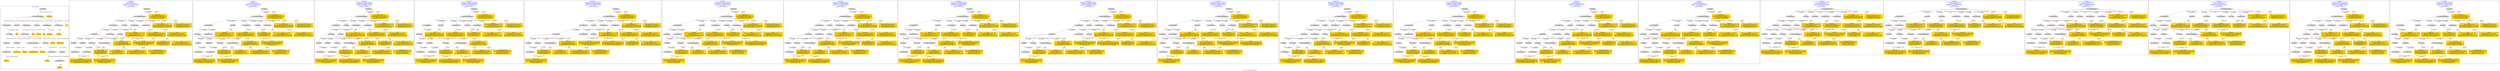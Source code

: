 digraph n0 {
fontcolor="blue"
remincross="true"
label="s26-s-san-francisco-moma.json"
subgraph cluster_0 {
label="1-correct model"
n2[style="filled",color="white",fillcolor="lightgray",label="E12_Production1"];
n3[style="filled",color="white",fillcolor="lightgray",label="E21_Person1"];
n4[style="filled",color="white",fillcolor="lightgray",label="E69_Death1"];
n5[style="filled",color="white",fillcolor="lightgray",label="E74_Group1"];
n6[style="filled",color="white",fillcolor="lightgray",label="E82_Actor_Appellation1"];
n7[style="filled",color="white",fillcolor="lightgray",label="E67_Birth1"];
n8[shape="plaintext",style="filled",fillcolor="gold",label="artistURI"];
n9[style="filled",color="white",fillcolor="lightgray",label="E22_Man-Made_Object1"];
n10[style="filled",color="white",fillcolor="lightgray",label="E35_Title1"];
n11[style="filled",color="white",fillcolor="lightgray",label="E8_Acquisition1"];
n12[style="filled",color="white",fillcolor="lightgray",label="E55_Type1"];
n13[style="filled",color="white",fillcolor="lightgray",label="E54_Dimension1"];
n14[style="filled",color="white",fillcolor="lightgray",label="E78_Collection1"];
n15[shape="plaintext",style="filled",fillcolor="gold",label="url"];
n16[shape="plaintext",style="filled",fillcolor="gold",label="title"];
n17[style="filled",color="white",fillcolor="lightgray",label="E38_Image1"];
n18[shape="plaintext",style="filled",fillcolor="gold",label="image-URL"];
n19[style="filled",color="white",fillcolor="lightgray",label="E48_Place_Name1"];
n20[shape="plaintext",style="filled",fillcolor="gold",label="birthPlace"];
n21[style="filled",color="white",fillcolor="lightgray",label="E52_Time-Span1"];
n22[shape="plaintext",style="filled",fillcolor="gold",label="birthYear"];
n23[style="filled",color="white",fillcolor="lightgray",label="E52_Time-Span2"];
n24[shape="plaintext",style="filled",fillcolor="gold",label="deathYear"];
n25[style="filled",color="white",fillcolor="lightgray",label="E52_Time-Span3"];
n26[shape="plaintext",style="filled",fillcolor="gold",label="when-acquired"];
n27[style="filled",color="white",fillcolor="lightgray",label="E53_Place1"];
n28[shape="plaintext",style="filled",fillcolor="gold",label="dimensions"];
n29[shape="plaintext",style="filled",fillcolor="gold",label="Type_URI"];
n30[shape="plaintext",style="filled",fillcolor="gold",label="type"];
n31[shape="plaintext",style="filled",fillcolor="gold",label="nationality_URI"];
n32[shape="plaintext",style="filled",fillcolor="gold",label="nationality"];
n33[shape="plaintext",style="filled",fillcolor="gold",label="collection"];
n34[shape="plaintext",style="filled",fillcolor="gold",label="artistAppellationURI"];
n35[shape="plaintext",style="filled",fillcolor="gold",label="artistName"];
n36[shape="plaintext",style="filled",fillcolor="gold",label="credit"];
}
subgraph cluster_1 {
label="candidate 0\nlink coherence:1.0\nnode coherence:1.0\nconfidence:0.4671435668186292\nmapping score:0.5307145222728764\ncost:29.9986\n-precision:0.83-recall:0.74"
n38[style="filled",color="white",fillcolor="lightgray",label="E12_Production1"];
n39[style="filled",color="white",fillcolor="lightgray",label="E21_Person1"];
n40[style="filled",color="white",fillcolor="lightgray",label="E52_Time-Span2"];
n41[style="filled",color="white",fillcolor="lightgray",label="E55_Type1"];
n42[style="filled",color="white",fillcolor="lightgray",label="E67_Birth1"];
n43[style="filled",color="white",fillcolor="lightgray",label="E69_Death1"];
n44[style="filled",color="white",fillcolor="lightgray",label="E74_Group1"];
n45[style="filled",color="white",fillcolor="lightgray",label="E82_Actor_Appellation1"];
n46[style="filled",color="white",fillcolor="lightgray",label="E22_Man-Made_Object1"];
n47[style="filled",color="white",fillcolor="lightgray",label="E35_Title1"];
n48[style="filled",color="white",fillcolor="lightgray",label="E54_Dimension1"];
n49[style="filled",color="white",fillcolor="lightgray",label="E8_Acquisition1"];
n50[style="filled",color="white",fillcolor="lightgray",label="E38_Image1"];
n51[style="filled",color="white",fillcolor="lightgray",label="E52_Time-Span1"];
n52[style="filled",color="white",fillcolor="lightgray",label="E52_Time-Span3"];
n53[shape="plaintext",style="filled",fillcolor="gold",label="nationality_URI\n[E74_Group,classLink,0.647]\n[E55_Type,classLink,0.191]\n[E57_Material,classLink,0.116]\n[E55_Type,label,0.047]"];
n54[shape="plaintext",style="filled",fillcolor="gold",label="birthPlace\n[E33_Linguistic_Object,P3_has_note,0.281]\n[E35_Title,label,0.275]\n[E22_Man-Made_Object,P3_has_note,0.233]\n[E8_Acquisition,P3_has_note,0.212]"];
n55[shape="plaintext",style="filled",fillcolor="gold",label="title\n[E35_Title,label,0.286]\n[E22_Man-Made_Object,P3_has_note,0.281]\n[E73_Information_Object,P3_has_note,0.24]\n[E33_Linguistic_Object,P3_has_note,0.194]"];
n56[shape="plaintext",style="filled",fillcolor="gold",label="credit\n[E8_Acquisition,P3_has_note,0.439]\n[E30_Right,P3_has_note,0.377]\n[E22_Man-Made_Object,P3_has_note,0.097]\n[E33_Linguistic_Object,P3_has_note,0.087]"];
n57[shape="plaintext",style="filled",fillcolor="gold",label="deathYear\n[E52_Time-Span,P82_at_some_time_within,0.398]\n[E52_Time-Span,P82b_end_of_the_end,0.356]\n[E12_Production,P3_has_note,0.169]\n[E35_Title,label,0.077]"];
n58[shape="plaintext",style="filled",fillcolor="gold",label="birthYear\n[E52_Time-Span,P82b_end_of_the_end,0.413]\n[E52_Time-Span,P82_at_some_time_within,0.333]\n[E52_Time-Span,P82a_begin_of_the_begin,0.172]\n[E12_Production,P3_has_note,0.081]"];
n59[shape="plaintext",style="filled",fillcolor="gold",label="image-URL\n[E38_Image,classLink,0.675]\n[E22_Man-Made_Object,classLink,0.133]\n[E21_Person,classLink,0.098]\n[E78_Collection,classLink,0.095]"];
n60[shape="plaintext",style="filled",fillcolor="gold",label="nationality\n[E74_Group,label,0.513]\n[E74_Group,classLink,0.25]\n[E55_Type,label,0.122]\n[E8_Acquisition,P3_has_note,0.114]"];
n61[shape="plaintext",style="filled",fillcolor="gold",label="artistName\n[E82_Actor_Appellation,label,0.388]\n[E22_Man-Made_Object,P3_has_note,0.221]\n[E30_Right,P3_has_note,0.206]\n[E73_Information_Object,P3_has_note,0.185]"];
n62[shape="plaintext",style="filled",fillcolor="gold",label="Type_URI\n[E55_Type,classLink,0.494]\n[E57_Material,classLink,0.179]\n[E55_Type,label,0.174]\n[E74_Group,classLink,0.153]"];
n63[shape="plaintext",style="filled",fillcolor="gold",label="when-acquired\n[E52_Time-Span,P82_at_some_time_within,0.484]\n[E52_Time-Span,P82b_end_of_the_end,0.321]\n[E38_Image,classLink,0.098]\n[E52_Time-Span,label,0.097]"];
n64[shape="plaintext",style="filled",fillcolor="gold",label="dimensions\n[E54_Dimension,P3_has_note,0.87]\n[E22_Man-Made_Object,P3_has_note,0.072]\n[E82_Actor_Appellation,label,0.03]\n[E33_Linguistic_Object,P3_has_note,0.028]"];
n65[shape="plaintext",style="filled",fillcolor="gold",label="artistAppellationURI\n[E82_Actor_Appellation,classLink,0.869]\n[E21_Person,classLink,0.062]\n[E39_Actor,classLink,0.05]\n[E30_Right,P3_has_note,0.019]"];
n66[shape="plaintext",style="filled",fillcolor="gold",label="artistURI\n[E21_Person,classLink,0.359]\n[E39_Actor,classLink,0.283]\n[E82_Actor_Appellation,classLink,0.249]\n[E30_Right,P3_has_note,0.108]"];
n67[shape="plaintext",style="filled",fillcolor="gold",label="url\n[E78_Collection,classLink,0.351]\n[E30_Right,P3_has_note,0.23]\n[E22_Man-Made_Object,classLink,0.227]\n[E38_Image,classLink,0.192]"];
n68[shape="plaintext",style="filled",fillcolor="gold",label="type\n[E8_Acquisition,P3_has_note,0.426]\n[E55_Type,label,0.222]\n[E22_Man-Made_Object,P3_has_note,0.191]\n[E73_Information_Object,P3_has_note,0.161]"];
}
subgraph cluster_2 {
label="candidate 1\nlink coherence:1.0\nnode coherence:1.0\nconfidence:0.4671435668186292\nmapping score:0.5307145222728764\ncost:29.99865\n-precision:0.87-recall:0.76"
n70[style="filled",color="white",fillcolor="lightgray",label="E12_Production1"];
n71[style="filled",color="white",fillcolor="lightgray",label="E21_Person1"];
n72[style="filled",color="white",fillcolor="lightgray",label="E52_Time-Span2"];
n73[style="filled",color="white",fillcolor="lightgray",label="E67_Birth1"];
n74[style="filled",color="white",fillcolor="lightgray",label="E69_Death1"];
n75[style="filled",color="white",fillcolor="lightgray",label="E74_Group1"];
n76[style="filled",color="white",fillcolor="lightgray",label="E82_Actor_Appellation1"];
n77[style="filled",color="white",fillcolor="lightgray",label="E22_Man-Made_Object1"];
n78[style="filled",color="white",fillcolor="lightgray",label="E35_Title1"];
n79[style="filled",color="white",fillcolor="lightgray",label="E54_Dimension1"];
n80[style="filled",color="white",fillcolor="lightgray",label="E55_Type2"];
n81[style="filled",color="white",fillcolor="lightgray",label="E8_Acquisition1"];
n82[style="filled",color="white",fillcolor="lightgray",label="E38_Image1"];
n83[style="filled",color="white",fillcolor="lightgray",label="E52_Time-Span1"];
n84[style="filled",color="white",fillcolor="lightgray",label="E52_Time-Span3"];
n85[shape="plaintext",style="filled",fillcolor="gold",label="Type_URI\n[E55_Type,classLink,0.494]\n[E57_Material,classLink,0.179]\n[E55_Type,label,0.174]\n[E74_Group,classLink,0.153]"];
n86[shape="plaintext",style="filled",fillcolor="gold",label="nationality_URI\n[E74_Group,classLink,0.647]\n[E55_Type,classLink,0.191]\n[E57_Material,classLink,0.116]\n[E55_Type,label,0.047]"];
n87[shape="plaintext",style="filled",fillcolor="gold",label="birthPlace\n[E33_Linguistic_Object,P3_has_note,0.281]\n[E35_Title,label,0.275]\n[E22_Man-Made_Object,P3_has_note,0.233]\n[E8_Acquisition,P3_has_note,0.212]"];
n88[shape="plaintext",style="filled",fillcolor="gold",label="title\n[E35_Title,label,0.286]\n[E22_Man-Made_Object,P3_has_note,0.281]\n[E73_Information_Object,P3_has_note,0.24]\n[E33_Linguistic_Object,P3_has_note,0.194]"];
n89[shape="plaintext",style="filled",fillcolor="gold",label="credit\n[E8_Acquisition,P3_has_note,0.439]\n[E30_Right,P3_has_note,0.377]\n[E22_Man-Made_Object,P3_has_note,0.097]\n[E33_Linguistic_Object,P3_has_note,0.087]"];
n90[shape="plaintext",style="filled",fillcolor="gold",label="deathYear\n[E52_Time-Span,P82_at_some_time_within,0.398]\n[E52_Time-Span,P82b_end_of_the_end,0.356]\n[E12_Production,P3_has_note,0.169]\n[E35_Title,label,0.077]"];
n91[shape="plaintext",style="filled",fillcolor="gold",label="birthYear\n[E52_Time-Span,P82b_end_of_the_end,0.413]\n[E52_Time-Span,P82_at_some_time_within,0.333]\n[E52_Time-Span,P82a_begin_of_the_begin,0.172]\n[E12_Production,P3_has_note,0.081]"];
n92[shape="plaintext",style="filled",fillcolor="gold",label="image-URL\n[E38_Image,classLink,0.675]\n[E22_Man-Made_Object,classLink,0.133]\n[E21_Person,classLink,0.098]\n[E78_Collection,classLink,0.095]"];
n93[shape="plaintext",style="filled",fillcolor="gold",label="nationality\n[E74_Group,label,0.513]\n[E74_Group,classLink,0.25]\n[E55_Type,label,0.122]\n[E8_Acquisition,P3_has_note,0.114]"];
n94[shape="plaintext",style="filled",fillcolor="gold",label="type\n[E8_Acquisition,P3_has_note,0.426]\n[E55_Type,label,0.222]\n[E22_Man-Made_Object,P3_has_note,0.191]\n[E73_Information_Object,P3_has_note,0.161]"];
n95[shape="plaintext",style="filled",fillcolor="gold",label="artistName\n[E82_Actor_Appellation,label,0.388]\n[E22_Man-Made_Object,P3_has_note,0.221]\n[E30_Right,P3_has_note,0.206]\n[E73_Information_Object,P3_has_note,0.185]"];
n96[shape="plaintext",style="filled",fillcolor="gold",label="when-acquired\n[E52_Time-Span,P82_at_some_time_within,0.484]\n[E52_Time-Span,P82b_end_of_the_end,0.321]\n[E38_Image,classLink,0.098]\n[E52_Time-Span,label,0.097]"];
n97[shape="plaintext",style="filled",fillcolor="gold",label="dimensions\n[E54_Dimension,P3_has_note,0.87]\n[E22_Man-Made_Object,P3_has_note,0.072]\n[E82_Actor_Appellation,label,0.03]\n[E33_Linguistic_Object,P3_has_note,0.028]"];
n98[shape="plaintext",style="filled",fillcolor="gold",label="artistAppellationURI\n[E82_Actor_Appellation,classLink,0.869]\n[E21_Person,classLink,0.062]\n[E39_Actor,classLink,0.05]\n[E30_Right,P3_has_note,0.019]"];
n99[shape="plaintext",style="filled",fillcolor="gold",label="artistURI\n[E21_Person,classLink,0.359]\n[E39_Actor,classLink,0.283]\n[E82_Actor_Appellation,classLink,0.249]\n[E30_Right,P3_has_note,0.108]"];
n100[shape="plaintext",style="filled",fillcolor="gold",label="url\n[E78_Collection,classLink,0.351]\n[E30_Right,P3_has_note,0.23]\n[E22_Man-Made_Object,classLink,0.227]\n[E38_Image,classLink,0.192]"];
}
subgraph cluster_3 {
label="candidate 10\nlink coherence:0.9655172413793104\nnode coherence:0.9629629629629629\nconfidence:0.4698632710147847\nmapping score:0.5296920779925826\ncost:127.99869\n-precision:0.83-recall:0.71"
n102[style="filled",color="white",fillcolor="lightgray",label="E12_Production1"];
n103[style="filled",color="white",fillcolor="lightgray",label="E21_Person1"];
n104[style="filled",color="white",fillcolor="lightgray",label="E55_Type1"];
n105[style="filled",color="white",fillcolor="lightgray",label="E67_Birth1"];
n106[style="filled",color="white",fillcolor="lightgray",label="E69_Death1"];
n107[style="filled",color="white",fillcolor="lightgray",label="E74_Group1"];
n108[style="filled",color="white",fillcolor="lightgray",label="E82_Actor_Appellation1"];
n109[style="filled",color="white",fillcolor="lightgray",label="E22_Man-Made_Object1"];
n110[style="filled",color="white",fillcolor="lightgray",label="E35_Title1"];
n111[style="filled",color="white",fillcolor="lightgray",label="E54_Dimension1"];
n112[style="filled",color="white",fillcolor="lightgray",label="E8_Acquisition1"];
n113[style="filled",color="white",fillcolor="lightgray",label="E38_Image1"];
n114[style="filled",color="white",fillcolor="lightgray",label="E52_Time-Span1"];
n115[style="filled",color="white",fillcolor="lightgray",label="E52_Time-Span3"];
n116[shape="plaintext",style="filled",fillcolor="gold",label="nationality_URI\n[E74_Group,classLink,0.647]\n[E55_Type,classLink,0.191]\n[E57_Material,classLink,0.116]\n[E55_Type,label,0.047]"];
n117[shape="plaintext",style="filled",fillcolor="gold",label="title\n[E35_Title,label,0.286]\n[E22_Man-Made_Object,P3_has_note,0.281]\n[E73_Information_Object,P3_has_note,0.24]\n[E33_Linguistic_Object,P3_has_note,0.194]"];
n118[shape="plaintext",style="filled",fillcolor="gold",label="birthPlace\n[E33_Linguistic_Object,P3_has_note,0.281]\n[E35_Title,label,0.275]\n[E22_Man-Made_Object,P3_has_note,0.233]\n[E8_Acquisition,P3_has_note,0.212]"];
n119[shape="plaintext",style="filled",fillcolor="gold",label="credit\n[E8_Acquisition,P3_has_note,0.439]\n[E30_Right,P3_has_note,0.377]\n[E22_Man-Made_Object,P3_has_note,0.097]\n[E33_Linguistic_Object,P3_has_note,0.087]"];
n120[shape="plaintext",style="filled",fillcolor="gold",label="deathYear\n[E52_Time-Span,P82_at_some_time_within,0.398]\n[E52_Time-Span,P82b_end_of_the_end,0.356]\n[E12_Production,P3_has_note,0.169]\n[E35_Title,label,0.077]"];
n121[shape="plaintext",style="filled",fillcolor="gold",label="image-URL\n[E38_Image,classLink,0.675]\n[E22_Man-Made_Object,classLink,0.133]\n[E21_Person,classLink,0.098]\n[E78_Collection,classLink,0.095]"];
n122[shape="plaintext",style="filled",fillcolor="gold",label="nationality\n[E74_Group,label,0.513]\n[E74_Group,classLink,0.25]\n[E55_Type,label,0.122]\n[E8_Acquisition,P3_has_note,0.114]"];
n123[shape="plaintext",style="filled",fillcolor="gold",label="artistName\n[E82_Actor_Appellation,label,0.388]\n[E22_Man-Made_Object,P3_has_note,0.221]\n[E30_Right,P3_has_note,0.206]\n[E73_Information_Object,P3_has_note,0.185]"];
n124[shape="plaintext",style="filled",fillcolor="gold",label="Type_URI\n[E55_Type,classLink,0.494]\n[E57_Material,classLink,0.179]\n[E55_Type,label,0.174]\n[E74_Group,classLink,0.153]"];
n125[shape="plaintext",style="filled",fillcolor="gold",label="when-acquired\n[E52_Time-Span,P82_at_some_time_within,0.484]\n[E52_Time-Span,P82b_end_of_the_end,0.321]\n[E38_Image,classLink,0.098]\n[E52_Time-Span,label,0.097]"];
n126[shape="plaintext",style="filled",fillcolor="gold",label="dimensions\n[E54_Dimension,P3_has_note,0.87]\n[E22_Man-Made_Object,P3_has_note,0.072]\n[E82_Actor_Appellation,label,0.03]\n[E33_Linguistic_Object,P3_has_note,0.028]"];
n127[shape="plaintext",style="filled",fillcolor="gold",label="artistAppellationURI\n[E82_Actor_Appellation,classLink,0.869]\n[E21_Person,classLink,0.062]\n[E39_Actor,classLink,0.05]\n[E30_Right,P3_has_note,0.019]"];
n128[shape="plaintext",style="filled",fillcolor="gold",label="artistURI\n[E21_Person,classLink,0.359]\n[E39_Actor,classLink,0.283]\n[E82_Actor_Appellation,classLink,0.249]\n[E30_Right,P3_has_note,0.108]"];
n129[shape="plaintext",style="filled",fillcolor="gold",label="url\n[E78_Collection,classLink,0.351]\n[E30_Right,P3_has_note,0.23]\n[E22_Man-Made_Object,classLink,0.227]\n[E38_Image,classLink,0.192]"];
n130[shape="plaintext",style="filled",fillcolor="gold",label="type\n[E8_Acquisition,P3_has_note,0.426]\n[E55_Type,label,0.222]\n[E22_Man-Made_Object,P3_has_note,0.191]\n[E73_Information_Object,P3_has_note,0.161]"];
n131[shape="plaintext",style="filled",fillcolor="gold",label="birthYear\n[E52_Time-Span,P82b_end_of_the_end,0.413]\n[E52_Time-Span,P82_at_some_time_within,0.333]\n[E52_Time-Span,P82a_begin_of_the_begin,0.172]\n[E12_Production,P3_has_note,0.081]"];
}
subgraph cluster_4 {
label="candidate 11\nlink coherence:0.9655172413793104\nnode coherence:0.9629629629629629\nconfidence:0.4698632710147847\nmapping score:0.5296920779925826\ncost:127.99874\n-precision:0.86-recall:0.74"
n133[style="filled",color="white",fillcolor="lightgray",label="E12_Production1"];
n134[style="filled",color="white",fillcolor="lightgray",label="E21_Person1"];
n135[style="filled",color="white",fillcolor="lightgray",label="E67_Birth1"];
n136[style="filled",color="white",fillcolor="lightgray",label="E69_Death1"];
n137[style="filled",color="white",fillcolor="lightgray",label="E74_Group1"];
n138[style="filled",color="white",fillcolor="lightgray",label="E82_Actor_Appellation1"];
n139[style="filled",color="white",fillcolor="lightgray",label="E22_Man-Made_Object1"];
n140[style="filled",color="white",fillcolor="lightgray",label="E35_Title1"];
n141[style="filled",color="white",fillcolor="lightgray",label="E54_Dimension1"];
n142[style="filled",color="white",fillcolor="lightgray",label="E55_Type2"];
n143[style="filled",color="white",fillcolor="lightgray",label="E8_Acquisition1"];
n144[style="filled",color="white",fillcolor="lightgray",label="E38_Image1"];
n145[style="filled",color="white",fillcolor="lightgray",label="E52_Time-Span1"];
n146[style="filled",color="white",fillcolor="lightgray",label="E52_Time-Span3"];
n147[shape="plaintext",style="filled",fillcolor="gold",label="Type_URI\n[E55_Type,classLink,0.494]\n[E57_Material,classLink,0.179]\n[E55_Type,label,0.174]\n[E74_Group,classLink,0.153]"];
n148[shape="plaintext",style="filled",fillcolor="gold",label="nationality_URI\n[E74_Group,classLink,0.647]\n[E55_Type,classLink,0.191]\n[E57_Material,classLink,0.116]\n[E55_Type,label,0.047]"];
n149[shape="plaintext",style="filled",fillcolor="gold",label="title\n[E35_Title,label,0.286]\n[E22_Man-Made_Object,P3_has_note,0.281]\n[E73_Information_Object,P3_has_note,0.24]\n[E33_Linguistic_Object,P3_has_note,0.194]"];
n150[shape="plaintext",style="filled",fillcolor="gold",label="birthPlace\n[E33_Linguistic_Object,P3_has_note,0.281]\n[E35_Title,label,0.275]\n[E22_Man-Made_Object,P3_has_note,0.233]\n[E8_Acquisition,P3_has_note,0.212]"];
n151[shape="plaintext",style="filled",fillcolor="gold",label="credit\n[E8_Acquisition,P3_has_note,0.439]\n[E30_Right,P3_has_note,0.377]\n[E22_Man-Made_Object,P3_has_note,0.097]\n[E33_Linguistic_Object,P3_has_note,0.087]"];
n152[shape="plaintext",style="filled",fillcolor="gold",label="deathYear\n[E52_Time-Span,P82_at_some_time_within,0.398]\n[E52_Time-Span,P82b_end_of_the_end,0.356]\n[E12_Production,P3_has_note,0.169]\n[E35_Title,label,0.077]"];
n153[shape="plaintext",style="filled",fillcolor="gold",label="image-URL\n[E38_Image,classLink,0.675]\n[E22_Man-Made_Object,classLink,0.133]\n[E21_Person,classLink,0.098]\n[E78_Collection,classLink,0.095]"];
n154[shape="plaintext",style="filled",fillcolor="gold",label="nationality\n[E74_Group,label,0.513]\n[E74_Group,classLink,0.25]\n[E55_Type,label,0.122]\n[E8_Acquisition,P3_has_note,0.114]"];
n155[shape="plaintext",style="filled",fillcolor="gold",label="type\n[E8_Acquisition,P3_has_note,0.426]\n[E55_Type,label,0.222]\n[E22_Man-Made_Object,P3_has_note,0.191]\n[E73_Information_Object,P3_has_note,0.161]"];
n156[shape="plaintext",style="filled",fillcolor="gold",label="artistName\n[E82_Actor_Appellation,label,0.388]\n[E22_Man-Made_Object,P3_has_note,0.221]\n[E30_Right,P3_has_note,0.206]\n[E73_Information_Object,P3_has_note,0.185]"];
n157[shape="plaintext",style="filled",fillcolor="gold",label="when-acquired\n[E52_Time-Span,P82_at_some_time_within,0.484]\n[E52_Time-Span,P82b_end_of_the_end,0.321]\n[E38_Image,classLink,0.098]\n[E52_Time-Span,label,0.097]"];
n158[shape="plaintext",style="filled",fillcolor="gold",label="dimensions\n[E54_Dimension,P3_has_note,0.87]\n[E22_Man-Made_Object,P3_has_note,0.072]\n[E82_Actor_Appellation,label,0.03]\n[E33_Linguistic_Object,P3_has_note,0.028]"];
n159[shape="plaintext",style="filled",fillcolor="gold",label="artistAppellationURI\n[E82_Actor_Appellation,classLink,0.869]\n[E21_Person,classLink,0.062]\n[E39_Actor,classLink,0.05]\n[E30_Right,P3_has_note,0.019]"];
n160[shape="plaintext",style="filled",fillcolor="gold",label="artistURI\n[E21_Person,classLink,0.359]\n[E39_Actor,classLink,0.283]\n[E82_Actor_Appellation,classLink,0.249]\n[E30_Right,P3_has_note,0.108]"];
n161[shape="plaintext",style="filled",fillcolor="gold",label="url\n[E78_Collection,classLink,0.351]\n[E30_Right,P3_has_note,0.23]\n[E22_Man-Made_Object,classLink,0.227]\n[E38_Image,classLink,0.192]"];
n162[shape="plaintext",style="filled",fillcolor="gold",label="birthYear\n[E52_Time-Span,P82b_end_of_the_end,0.413]\n[E52_Time-Span,P82_at_some_time_within,0.333]\n[E52_Time-Span,P82a_begin_of_the_begin,0.172]\n[E12_Production,P3_has_note,0.081]"];
}
subgraph cluster_5 {
label="candidate 12\nlink coherence:0.9642857142857143\nnode coherence:0.9629629629629629\nconfidence:0.47214895420453395\nmapping score:0.5304539723891656\ncost:27.99874\n-precision:0.79-recall:0.65"
n164[style="filled",color="white",fillcolor="lightgray",label="E12_Production1"];
n165[style="filled",color="white",fillcolor="lightgray",label="E21_Person1"];
n166[style="filled",color="white",fillcolor="lightgray",label="E52_Time-Span2"];
n167[style="filled",color="white",fillcolor="lightgray",label="E55_Type1"];
n168[style="filled",color="white",fillcolor="lightgray",label="E67_Birth1"];
n169[style="filled",color="white",fillcolor="lightgray",label="E74_Group1"];
n170[style="filled",color="white",fillcolor="lightgray",label="E82_Actor_Appellation1"];
n171[style="filled",color="white",fillcolor="lightgray",label="E22_Man-Made_Object1"];
n172[style="filled",color="white",fillcolor="lightgray",label="E35_Title1"];
n173[style="filled",color="white",fillcolor="lightgray",label="E54_Dimension1"];
n174[style="filled",color="white",fillcolor="lightgray",label="E8_Acquisition1"];
n175[style="filled",color="white",fillcolor="lightgray",label="E38_Image1"];
n176[style="filled",color="white",fillcolor="lightgray",label="E52_Time-Span1"];
n177[shape="plaintext",style="filled",fillcolor="gold",label="nationality_URI\n[E74_Group,classLink,0.647]\n[E55_Type,classLink,0.191]\n[E57_Material,classLink,0.116]\n[E55_Type,label,0.047]"];
n178[shape="plaintext",style="filled",fillcolor="gold",label="birthPlace\n[E33_Linguistic_Object,P3_has_note,0.281]\n[E35_Title,label,0.275]\n[E22_Man-Made_Object,P3_has_note,0.233]\n[E8_Acquisition,P3_has_note,0.212]"];
n179[shape="plaintext",style="filled",fillcolor="gold",label="title\n[E35_Title,label,0.286]\n[E22_Man-Made_Object,P3_has_note,0.281]\n[E73_Information_Object,P3_has_note,0.24]\n[E33_Linguistic_Object,P3_has_note,0.194]"];
n180[shape="plaintext",style="filled",fillcolor="gold",label="credit\n[E8_Acquisition,P3_has_note,0.439]\n[E30_Right,P3_has_note,0.377]\n[E22_Man-Made_Object,P3_has_note,0.097]\n[E33_Linguistic_Object,P3_has_note,0.087]"];
n181[shape="plaintext",style="filled",fillcolor="gold",label="deathYear\n[E52_Time-Span,P82_at_some_time_within,0.398]\n[E52_Time-Span,P82b_end_of_the_end,0.356]\n[E12_Production,P3_has_note,0.169]\n[E35_Title,label,0.077]"];
n182[shape="plaintext",style="filled",fillcolor="gold",label="when-acquired\n[E52_Time-Span,P82_at_some_time_within,0.484]\n[E52_Time-Span,P82b_end_of_the_end,0.321]\n[E38_Image,classLink,0.098]\n[E52_Time-Span,label,0.097]"];
n183[shape="plaintext",style="filled",fillcolor="gold",label="image-URL\n[E38_Image,classLink,0.675]\n[E22_Man-Made_Object,classLink,0.133]\n[E21_Person,classLink,0.098]\n[E78_Collection,classLink,0.095]"];
n184[shape="plaintext",style="filled",fillcolor="gold",label="nationality\n[E74_Group,label,0.513]\n[E74_Group,classLink,0.25]\n[E55_Type,label,0.122]\n[E8_Acquisition,P3_has_note,0.114]"];
n185[shape="plaintext",style="filled",fillcolor="gold",label="artistName\n[E82_Actor_Appellation,label,0.388]\n[E22_Man-Made_Object,P3_has_note,0.221]\n[E30_Right,P3_has_note,0.206]\n[E73_Information_Object,P3_has_note,0.185]"];
n186[shape="plaintext",style="filled",fillcolor="gold",label="Type_URI\n[E55_Type,classLink,0.494]\n[E57_Material,classLink,0.179]\n[E55_Type,label,0.174]\n[E74_Group,classLink,0.153]"];
n187[shape="plaintext",style="filled",fillcolor="gold",label="dimensions\n[E54_Dimension,P3_has_note,0.87]\n[E22_Man-Made_Object,P3_has_note,0.072]\n[E82_Actor_Appellation,label,0.03]\n[E33_Linguistic_Object,P3_has_note,0.028]"];
n188[shape="plaintext",style="filled",fillcolor="gold",label="artistAppellationURI\n[E82_Actor_Appellation,classLink,0.869]\n[E21_Person,classLink,0.062]\n[E39_Actor,classLink,0.05]\n[E30_Right,P3_has_note,0.019]"];
n189[shape="plaintext",style="filled",fillcolor="gold",label="artistURI\n[E21_Person,classLink,0.359]\n[E39_Actor,classLink,0.283]\n[E82_Actor_Appellation,classLink,0.249]\n[E30_Right,P3_has_note,0.108]"];
n190[shape="plaintext",style="filled",fillcolor="gold",label="birthYear\n[E52_Time-Span,P82b_end_of_the_end,0.413]\n[E52_Time-Span,P82_at_some_time_within,0.333]\n[E52_Time-Span,P82a_begin_of_the_begin,0.172]\n[E12_Production,P3_has_note,0.081]"];
n191[shape="plaintext",style="filled",fillcolor="gold",label="url\n[E78_Collection,classLink,0.351]\n[E30_Right,P3_has_note,0.23]\n[E22_Man-Made_Object,classLink,0.227]\n[E38_Image,classLink,0.192]"];
n192[shape="plaintext",style="filled",fillcolor="gold",label="type\n[E8_Acquisition,P3_has_note,0.426]\n[E55_Type,label,0.222]\n[E22_Man-Made_Object,P3_has_note,0.191]\n[E73_Information_Object,P3_has_note,0.161]"];
}
subgraph cluster_6 {
label="candidate 13\nlink coherence:0.9642857142857143\nnode coherence:0.9629629629629629\nconfidence:0.47214895420453395\nmapping score:0.5304539723891656\ncost:27.99879\n-precision:0.82-recall:0.68"
n194[style="filled",color="white",fillcolor="lightgray",label="E12_Production1"];
n195[style="filled",color="white",fillcolor="lightgray",label="E21_Person1"];
n196[style="filled",color="white",fillcolor="lightgray",label="E52_Time-Span2"];
n197[style="filled",color="white",fillcolor="lightgray",label="E67_Birth1"];
n198[style="filled",color="white",fillcolor="lightgray",label="E74_Group1"];
n199[style="filled",color="white",fillcolor="lightgray",label="E82_Actor_Appellation1"];
n200[style="filled",color="white",fillcolor="lightgray",label="E22_Man-Made_Object1"];
n201[style="filled",color="white",fillcolor="lightgray",label="E35_Title1"];
n202[style="filled",color="white",fillcolor="lightgray",label="E54_Dimension1"];
n203[style="filled",color="white",fillcolor="lightgray",label="E55_Type2"];
n204[style="filled",color="white",fillcolor="lightgray",label="E8_Acquisition1"];
n205[style="filled",color="white",fillcolor="lightgray",label="E38_Image1"];
n206[style="filled",color="white",fillcolor="lightgray",label="E52_Time-Span1"];
n207[shape="plaintext",style="filled",fillcolor="gold",label="Type_URI\n[E55_Type,classLink,0.494]\n[E57_Material,classLink,0.179]\n[E55_Type,label,0.174]\n[E74_Group,classLink,0.153]"];
n208[shape="plaintext",style="filled",fillcolor="gold",label="nationality_URI\n[E74_Group,classLink,0.647]\n[E55_Type,classLink,0.191]\n[E57_Material,classLink,0.116]\n[E55_Type,label,0.047]"];
n209[shape="plaintext",style="filled",fillcolor="gold",label="birthPlace\n[E33_Linguistic_Object,P3_has_note,0.281]\n[E35_Title,label,0.275]\n[E22_Man-Made_Object,P3_has_note,0.233]\n[E8_Acquisition,P3_has_note,0.212]"];
n210[shape="plaintext",style="filled",fillcolor="gold",label="title\n[E35_Title,label,0.286]\n[E22_Man-Made_Object,P3_has_note,0.281]\n[E73_Information_Object,P3_has_note,0.24]\n[E33_Linguistic_Object,P3_has_note,0.194]"];
n211[shape="plaintext",style="filled",fillcolor="gold",label="credit\n[E8_Acquisition,P3_has_note,0.439]\n[E30_Right,P3_has_note,0.377]\n[E22_Man-Made_Object,P3_has_note,0.097]\n[E33_Linguistic_Object,P3_has_note,0.087]"];
n212[shape="plaintext",style="filled",fillcolor="gold",label="deathYear\n[E52_Time-Span,P82_at_some_time_within,0.398]\n[E52_Time-Span,P82b_end_of_the_end,0.356]\n[E12_Production,P3_has_note,0.169]\n[E35_Title,label,0.077]"];
n213[shape="plaintext",style="filled",fillcolor="gold",label="when-acquired\n[E52_Time-Span,P82_at_some_time_within,0.484]\n[E52_Time-Span,P82b_end_of_the_end,0.321]\n[E38_Image,classLink,0.098]\n[E52_Time-Span,label,0.097]"];
n214[shape="plaintext",style="filled",fillcolor="gold",label="image-URL\n[E38_Image,classLink,0.675]\n[E22_Man-Made_Object,classLink,0.133]\n[E21_Person,classLink,0.098]\n[E78_Collection,classLink,0.095]"];
n215[shape="plaintext",style="filled",fillcolor="gold",label="nationality\n[E74_Group,label,0.513]\n[E74_Group,classLink,0.25]\n[E55_Type,label,0.122]\n[E8_Acquisition,P3_has_note,0.114]"];
n216[shape="plaintext",style="filled",fillcolor="gold",label="type\n[E8_Acquisition,P3_has_note,0.426]\n[E55_Type,label,0.222]\n[E22_Man-Made_Object,P3_has_note,0.191]\n[E73_Information_Object,P3_has_note,0.161]"];
n217[shape="plaintext",style="filled",fillcolor="gold",label="artistName\n[E82_Actor_Appellation,label,0.388]\n[E22_Man-Made_Object,P3_has_note,0.221]\n[E30_Right,P3_has_note,0.206]\n[E73_Information_Object,P3_has_note,0.185]"];
n218[shape="plaintext",style="filled",fillcolor="gold",label="dimensions\n[E54_Dimension,P3_has_note,0.87]\n[E22_Man-Made_Object,P3_has_note,0.072]\n[E82_Actor_Appellation,label,0.03]\n[E33_Linguistic_Object,P3_has_note,0.028]"];
n219[shape="plaintext",style="filled",fillcolor="gold",label="artistAppellationURI\n[E82_Actor_Appellation,classLink,0.869]\n[E21_Person,classLink,0.062]\n[E39_Actor,classLink,0.05]\n[E30_Right,P3_has_note,0.019]"];
n220[shape="plaintext",style="filled",fillcolor="gold",label="artistURI\n[E21_Person,classLink,0.359]\n[E39_Actor,classLink,0.283]\n[E82_Actor_Appellation,classLink,0.249]\n[E30_Right,P3_has_note,0.108]"];
n221[shape="plaintext",style="filled",fillcolor="gold",label="birthYear\n[E52_Time-Span,P82b_end_of_the_end,0.413]\n[E52_Time-Span,P82_at_some_time_within,0.333]\n[E52_Time-Span,P82a_begin_of_the_begin,0.172]\n[E12_Production,P3_has_note,0.081]"];
n222[shape="plaintext",style="filled",fillcolor="gold",label="url\n[E78_Collection,classLink,0.351]\n[E30_Right,P3_has_note,0.23]\n[E22_Man-Made_Object,classLink,0.227]\n[E38_Image,classLink,0.192]"];
}
subgraph cluster_7 {
label="candidate 14\nlink coherence:0.9642857142857143\nnode coherence:0.9629629629629629\nconfidence:0.47214895420453395\nmapping score:0.5304539723891656\ncost:126.99874\n-precision:0.75-recall:0.62"
n224[style="filled",color="white",fillcolor="lightgray",label="E12_Production1"];
n225[style="filled",color="white",fillcolor="lightgray",label="E21_Person1"];
n226[style="filled",color="white",fillcolor="lightgray",label="E52_Time-Span2"];
n227[style="filled",color="white",fillcolor="lightgray",label="E55_Type1"];
n228[style="filled",color="white",fillcolor="lightgray",label="E67_Birth1"];
n229[style="filled",color="white",fillcolor="lightgray",label="E74_Group1"];
n230[style="filled",color="white",fillcolor="lightgray",label="E82_Actor_Appellation1"];
n231[style="filled",color="white",fillcolor="lightgray",label="E22_Man-Made_Object1"];
n232[style="filled",color="white",fillcolor="lightgray",label="E35_Title1"];
n233[style="filled",color="white",fillcolor="lightgray",label="E54_Dimension1"];
n234[style="filled",color="white",fillcolor="lightgray",label="E8_Acquisition1"];
n235[style="filled",color="white",fillcolor="lightgray",label="E38_Image1"];
n236[style="filled",color="white",fillcolor="lightgray",label="E52_Time-Span1"];
n237[shape="plaintext",style="filled",fillcolor="gold",label="nationality_URI\n[E74_Group,classLink,0.647]\n[E55_Type,classLink,0.191]\n[E57_Material,classLink,0.116]\n[E55_Type,label,0.047]"];
n238[shape="plaintext",style="filled",fillcolor="gold",label="birthPlace\n[E33_Linguistic_Object,P3_has_note,0.281]\n[E35_Title,label,0.275]\n[E22_Man-Made_Object,P3_has_note,0.233]\n[E8_Acquisition,P3_has_note,0.212]"];
n239[shape="plaintext",style="filled",fillcolor="gold",label="title\n[E35_Title,label,0.286]\n[E22_Man-Made_Object,P3_has_note,0.281]\n[E73_Information_Object,P3_has_note,0.24]\n[E33_Linguistic_Object,P3_has_note,0.194]"];
n240[shape="plaintext",style="filled",fillcolor="gold",label="credit\n[E8_Acquisition,P3_has_note,0.439]\n[E30_Right,P3_has_note,0.377]\n[E22_Man-Made_Object,P3_has_note,0.097]\n[E33_Linguistic_Object,P3_has_note,0.087]"];
n241[shape="plaintext",style="filled",fillcolor="gold",label="when-acquired\n[E52_Time-Span,P82_at_some_time_within,0.484]\n[E52_Time-Span,P82b_end_of_the_end,0.321]\n[E38_Image,classLink,0.098]\n[E52_Time-Span,label,0.097]"];
n242[shape="plaintext",style="filled",fillcolor="gold",label="deathYear\n[E52_Time-Span,P82_at_some_time_within,0.398]\n[E52_Time-Span,P82b_end_of_the_end,0.356]\n[E12_Production,P3_has_note,0.169]\n[E35_Title,label,0.077]"];
n243[shape="plaintext",style="filled",fillcolor="gold",label="image-URL\n[E38_Image,classLink,0.675]\n[E22_Man-Made_Object,classLink,0.133]\n[E21_Person,classLink,0.098]\n[E78_Collection,classLink,0.095]"];
n244[shape="plaintext",style="filled",fillcolor="gold",label="nationality\n[E74_Group,label,0.513]\n[E74_Group,classLink,0.25]\n[E55_Type,label,0.122]\n[E8_Acquisition,P3_has_note,0.114]"];
n245[shape="plaintext",style="filled",fillcolor="gold",label="artistName\n[E82_Actor_Appellation,label,0.388]\n[E22_Man-Made_Object,P3_has_note,0.221]\n[E30_Right,P3_has_note,0.206]\n[E73_Information_Object,P3_has_note,0.185]"];
n246[shape="plaintext",style="filled",fillcolor="gold",label="Type_URI\n[E55_Type,classLink,0.494]\n[E57_Material,classLink,0.179]\n[E55_Type,label,0.174]\n[E74_Group,classLink,0.153]"];
n247[shape="plaintext",style="filled",fillcolor="gold",label="dimensions\n[E54_Dimension,P3_has_note,0.87]\n[E22_Man-Made_Object,P3_has_note,0.072]\n[E82_Actor_Appellation,label,0.03]\n[E33_Linguistic_Object,P3_has_note,0.028]"];
n248[shape="plaintext",style="filled",fillcolor="gold",label="artistAppellationURI\n[E82_Actor_Appellation,classLink,0.869]\n[E21_Person,classLink,0.062]\n[E39_Actor,classLink,0.05]\n[E30_Right,P3_has_note,0.019]"];
n249[shape="plaintext",style="filled",fillcolor="gold",label="artistURI\n[E21_Person,classLink,0.359]\n[E39_Actor,classLink,0.283]\n[E82_Actor_Appellation,classLink,0.249]\n[E30_Right,P3_has_note,0.108]"];
n250[shape="plaintext",style="filled",fillcolor="gold",label="url\n[E78_Collection,classLink,0.351]\n[E30_Right,P3_has_note,0.23]\n[E22_Man-Made_Object,classLink,0.227]\n[E38_Image,classLink,0.192]"];
n251[shape="plaintext",style="filled",fillcolor="gold",label="type\n[E8_Acquisition,P3_has_note,0.426]\n[E55_Type,label,0.222]\n[E22_Man-Made_Object,P3_has_note,0.191]\n[E73_Information_Object,P3_has_note,0.161]"];
n252[shape="plaintext",style="filled",fillcolor="gold",label="birthYear\n[E52_Time-Span,P82b_end_of_the_end,0.413]\n[E52_Time-Span,P82_at_some_time_within,0.333]\n[E52_Time-Span,P82a_begin_of_the_begin,0.172]\n[E12_Production,P3_has_note,0.081]"];
}
subgraph cluster_8 {
label="candidate 15\nlink coherence:0.9642857142857143\nnode coherence:0.9629629629629629\nconfidence:0.47214895420453395\nmapping score:0.5304539723891656\ncost:126.99879\n-precision:0.79-recall:0.65"
n254[style="filled",color="white",fillcolor="lightgray",label="E12_Production1"];
n255[style="filled",color="white",fillcolor="lightgray",label="E21_Person1"];
n256[style="filled",color="white",fillcolor="lightgray",label="E52_Time-Span2"];
n257[style="filled",color="white",fillcolor="lightgray",label="E67_Birth1"];
n258[style="filled",color="white",fillcolor="lightgray",label="E74_Group1"];
n259[style="filled",color="white",fillcolor="lightgray",label="E82_Actor_Appellation1"];
n260[style="filled",color="white",fillcolor="lightgray",label="E22_Man-Made_Object1"];
n261[style="filled",color="white",fillcolor="lightgray",label="E35_Title1"];
n262[style="filled",color="white",fillcolor="lightgray",label="E54_Dimension1"];
n263[style="filled",color="white",fillcolor="lightgray",label="E55_Type2"];
n264[style="filled",color="white",fillcolor="lightgray",label="E8_Acquisition1"];
n265[style="filled",color="white",fillcolor="lightgray",label="E38_Image1"];
n266[style="filled",color="white",fillcolor="lightgray",label="E52_Time-Span1"];
n267[shape="plaintext",style="filled",fillcolor="gold",label="Type_URI\n[E55_Type,classLink,0.494]\n[E57_Material,classLink,0.179]\n[E55_Type,label,0.174]\n[E74_Group,classLink,0.153]"];
n268[shape="plaintext",style="filled",fillcolor="gold",label="nationality_URI\n[E74_Group,classLink,0.647]\n[E55_Type,classLink,0.191]\n[E57_Material,classLink,0.116]\n[E55_Type,label,0.047]"];
n269[shape="plaintext",style="filled",fillcolor="gold",label="birthPlace\n[E33_Linguistic_Object,P3_has_note,0.281]\n[E35_Title,label,0.275]\n[E22_Man-Made_Object,P3_has_note,0.233]\n[E8_Acquisition,P3_has_note,0.212]"];
n270[shape="plaintext",style="filled",fillcolor="gold",label="title\n[E35_Title,label,0.286]\n[E22_Man-Made_Object,P3_has_note,0.281]\n[E73_Information_Object,P3_has_note,0.24]\n[E33_Linguistic_Object,P3_has_note,0.194]"];
n271[shape="plaintext",style="filled",fillcolor="gold",label="credit\n[E8_Acquisition,P3_has_note,0.439]\n[E30_Right,P3_has_note,0.377]\n[E22_Man-Made_Object,P3_has_note,0.097]\n[E33_Linguistic_Object,P3_has_note,0.087]"];
n272[shape="plaintext",style="filled",fillcolor="gold",label="when-acquired\n[E52_Time-Span,P82_at_some_time_within,0.484]\n[E52_Time-Span,P82b_end_of_the_end,0.321]\n[E38_Image,classLink,0.098]\n[E52_Time-Span,label,0.097]"];
n273[shape="plaintext",style="filled",fillcolor="gold",label="deathYear\n[E52_Time-Span,P82_at_some_time_within,0.398]\n[E52_Time-Span,P82b_end_of_the_end,0.356]\n[E12_Production,P3_has_note,0.169]\n[E35_Title,label,0.077]"];
n274[shape="plaintext",style="filled",fillcolor="gold",label="image-URL\n[E38_Image,classLink,0.675]\n[E22_Man-Made_Object,classLink,0.133]\n[E21_Person,classLink,0.098]\n[E78_Collection,classLink,0.095]"];
n275[shape="plaintext",style="filled",fillcolor="gold",label="nationality\n[E74_Group,label,0.513]\n[E74_Group,classLink,0.25]\n[E55_Type,label,0.122]\n[E8_Acquisition,P3_has_note,0.114]"];
n276[shape="plaintext",style="filled",fillcolor="gold",label="type\n[E8_Acquisition,P3_has_note,0.426]\n[E55_Type,label,0.222]\n[E22_Man-Made_Object,P3_has_note,0.191]\n[E73_Information_Object,P3_has_note,0.161]"];
n277[shape="plaintext",style="filled",fillcolor="gold",label="artistName\n[E82_Actor_Appellation,label,0.388]\n[E22_Man-Made_Object,P3_has_note,0.221]\n[E30_Right,P3_has_note,0.206]\n[E73_Information_Object,P3_has_note,0.185]"];
n278[shape="plaintext",style="filled",fillcolor="gold",label="dimensions\n[E54_Dimension,P3_has_note,0.87]\n[E22_Man-Made_Object,P3_has_note,0.072]\n[E82_Actor_Appellation,label,0.03]\n[E33_Linguistic_Object,P3_has_note,0.028]"];
n279[shape="plaintext",style="filled",fillcolor="gold",label="artistAppellationURI\n[E82_Actor_Appellation,classLink,0.869]\n[E21_Person,classLink,0.062]\n[E39_Actor,classLink,0.05]\n[E30_Right,P3_has_note,0.019]"];
n280[shape="plaintext",style="filled",fillcolor="gold",label="artistURI\n[E21_Person,classLink,0.359]\n[E39_Actor,classLink,0.283]\n[E82_Actor_Appellation,classLink,0.249]\n[E30_Right,P3_has_note,0.108]"];
n281[shape="plaintext",style="filled",fillcolor="gold",label="url\n[E78_Collection,classLink,0.351]\n[E30_Right,P3_has_note,0.23]\n[E22_Man-Made_Object,classLink,0.227]\n[E38_Image,classLink,0.192]"];
n282[shape="plaintext",style="filled",fillcolor="gold",label="birthYear\n[E52_Time-Span,P82b_end_of_the_end,0.413]\n[E52_Time-Span,P82_at_some_time_within,0.333]\n[E52_Time-Span,P82a_begin_of_the_begin,0.172]\n[E12_Production,P3_has_note,0.081]"];
}
subgraph cluster_9 {
label="candidate 16\nlink coherence:0.9642857142857143\nnode coherence:0.9629629629629629\nconfidence:0.4698632710147847\nmapping score:0.5296920779925826\ncost:27.99874\n-precision:0.82-recall:0.68"
n284[style="filled",color="white",fillcolor="lightgray",label="E12_Production1"];
n285[style="filled",color="white",fillcolor="lightgray",label="E21_Person1"];
n286[style="filled",color="white",fillcolor="lightgray",label="E52_Time-Span2"];
n287[style="filled",color="white",fillcolor="lightgray",label="E55_Type1"];
n288[style="filled",color="white",fillcolor="lightgray",label="E67_Birth1"];
n289[style="filled",color="white",fillcolor="lightgray",label="E74_Group1"];
n290[style="filled",color="white",fillcolor="lightgray",label="E82_Actor_Appellation1"];
n291[style="filled",color="white",fillcolor="lightgray",label="E22_Man-Made_Object1"];
n292[style="filled",color="white",fillcolor="lightgray",label="E35_Title1"];
n293[style="filled",color="white",fillcolor="lightgray",label="E54_Dimension1"];
n294[style="filled",color="white",fillcolor="lightgray",label="E8_Acquisition1"];
n295[style="filled",color="white",fillcolor="lightgray",label="E38_Image1"];
n296[style="filled",color="white",fillcolor="lightgray",label="E52_Time-Span1"];
n297[shape="plaintext",style="filled",fillcolor="gold",label="nationality_URI\n[E74_Group,classLink,0.647]\n[E55_Type,classLink,0.191]\n[E57_Material,classLink,0.116]\n[E55_Type,label,0.047]"];
n298[shape="plaintext",style="filled",fillcolor="gold",label="title\n[E35_Title,label,0.286]\n[E22_Man-Made_Object,P3_has_note,0.281]\n[E73_Information_Object,P3_has_note,0.24]\n[E33_Linguistic_Object,P3_has_note,0.194]"];
n299[shape="plaintext",style="filled",fillcolor="gold",label="birthPlace\n[E33_Linguistic_Object,P3_has_note,0.281]\n[E35_Title,label,0.275]\n[E22_Man-Made_Object,P3_has_note,0.233]\n[E8_Acquisition,P3_has_note,0.212]"];
n300[shape="plaintext",style="filled",fillcolor="gold",label="credit\n[E8_Acquisition,P3_has_note,0.439]\n[E30_Right,P3_has_note,0.377]\n[E22_Man-Made_Object,P3_has_note,0.097]\n[E33_Linguistic_Object,P3_has_note,0.087]"];
n301[shape="plaintext",style="filled",fillcolor="gold",label="deathYear\n[E52_Time-Span,P82_at_some_time_within,0.398]\n[E52_Time-Span,P82b_end_of_the_end,0.356]\n[E12_Production,P3_has_note,0.169]\n[E35_Title,label,0.077]"];
n302[shape="plaintext",style="filled",fillcolor="gold",label="when-acquired\n[E52_Time-Span,P82_at_some_time_within,0.484]\n[E52_Time-Span,P82b_end_of_the_end,0.321]\n[E38_Image,classLink,0.098]\n[E52_Time-Span,label,0.097]"];
n303[shape="plaintext",style="filled",fillcolor="gold",label="image-URL\n[E38_Image,classLink,0.675]\n[E22_Man-Made_Object,classLink,0.133]\n[E21_Person,classLink,0.098]\n[E78_Collection,classLink,0.095]"];
n304[shape="plaintext",style="filled",fillcolor="gold",label="nationality\n[E74_Group,label,0.513]\n[E74_Group,classLink,0.25]\n[E55_Type,label,0.122]\n[E8_Acquisition,P3_has_note,0.114]"];
n305[shape="plaintext",style="filled",fillcolor="gold",label="artistName\n[E82_Actor_Appellation,label,0.388]\n[E22_Man-Made_Object,P3_has_note,0.221]\n[E30_Right,P3_has_note,0.206]\n[E73_Information_Object,P3_has_note,0.185]"];
n306[shape="plaintext",style="filled",fillcolor="gold",label="Type_URI\n[E55_Type,classLink,0.494]\n[E57_Material,classLink,0.179]\n[E55_Type,label,0.174]\n[E74_Group,classLink,0.153]"];
n307[shape="plaintext",style="filled",fillcolor="gold",label="dimensions\n[E54_Dimension,P3_has_note,0.87]\n[E22_Man-Made_Object,P3_has_note,0.072]\n[E82_Actor_Appellation,label,0.03]\n[E33_Linguistic_Object,P3_has_note,0.028]"];
n308[shape="plaintext",style="filled",fillcolor="gold",label="artistAppellationURI\n[E82_Actor_Appellation,classLink,0.869]\n[E21_Person,classLink,0.062]\n[E39_Actor,classLink,0.05]\n[E30_Right,P3_has_note,0.019]"];
n309[shape="plaintext",style="filled",fillcolor="gold",label="artistURI\n[E21_Person,classLink,0.359]\n[E39_Actor,classLink,0.283]\n[E82_Actor_Appellation,classLink,0.249]\n[E30_Right,P3_has_note,0.108]"];
n310[shape="plaintext",style="filled",fillcolor="gold",label="birthYear\n[E52_Time-Span,P82b_end_of_the_end,0.413]\n[E52_Time-Span,P82_at_some_time_within,0.333]\n[E52_Time-Span,P82a_begin_of_the_begin,0.172]\n[E12_Production,P3_has_note,0.081]"];
n311[shape="plaintext",style="filled",fillcolor="gold",label="url\n[E78_Collection,classLink,0.351]\n[E30_Right,P3_has_note,0.23]\n[E22_Man-Made_Object,classLink,0.227]\n[E38_Image,classLink,0.192]"];
n312[shape="plaintext",style="filled",fillcolor="gold",label="type\n[E8_Acquisition,P3_has_note,0.426]\n[E55_Type,label,0.222]\n[E22_Man-Made_Object,P3_has_note,0.191]\n[E73_Information_Object,P3_has_note,0.161]"];
}
subgraph cluster_10 {
label="candidate 17\nlink coherence:0.9642857142857143\nnode coherence:0.9629629629629629\nconfidence:0.4698632710147847\nmapping score:0.5296920779925826\ncost:27.99879\n-precision:0.86-recall:0.71"
n314[style="filled",color="white",fillcolor="lightgray",label="E12_Production1"];
n315[style="filled",color="white",fillcolor="lightgray",label="E21_Person1"];
n316[style="filled",color="white",fillcolor="lightgray",label="E52_Time-Span2"];
n317[style="filled",color="white",fillcolor="lightgray",label="E67_Birth1"];
n318[style="filled",color="white",fillcolor="lightgray",label="E74_Group1"];
n319[style="filled",color="white",fillcolor="lightgray",label="E82_Actor_Appellation1"];
n320[style="filled",color="white",fillcolor="lightgray",label="E22_Man-Made_Object1"];
n321[style="filled",color="white",fillcolor="lightgray",label="E35_Title1"];
n322[style="filled",color="white",fillcolor="lightgray",label="E54_Dimension1"];
n323[style="filled",color="white",fillcolor="lightgray",label="E55_Type2"];
n324[style="filled",color="white",fillcolor="lightgray",label="E8_Acquisition1"];
n325[style="filled",color="white",fillcolor="lightgray",label="E38_Image1"];
n326[style="filled",color="white",fillcolor="lightgray",label="E52_Time-Span1"];
n327[shape="plaintext",style="filled",fillcolor="gold",label="Type_URI\n[E55_Type,classLink,0.494]\n[E57_Material,classLink,0.179]\n[E55_Type,label,0.174]\n[E74_Group,classLink,0.153]"];
n328[shape="plaintext",style="filled",fillcolor="gold",label="nationality_URI\n[E74_Group,classLink,0.647]\n[E55_Type,classLink,0.191]\n[E57_Material,classLink,0.116]\n[E55_Type,label,0.047]"];
n329[shape="plaintext",style="filled",fillcolor="gold",label="title\n[E35_Title,label,0.286]\n[E22_Man-Made_Object,P3_has_note,0.281]\n[E73_Information_Object,P3_has_note,0.24]\n[E33_Linguistic_Object,P3_has_note,0.194]"];
n330[shape="plaintext",style="filled",fillcolor="gold",label="birthPlace\n[E33_Linguistic_Object,P3_has_note,0.281]\n[E35_Title,label,0.275]\n[E22_Man-Made_Object,P3_has_note,0.233]\n[E8_Acquisition,P3_has_note,0.212]"];
n331[shape="plaintext",style="filled",fillcolor="gold",label="credit\n[E8_Acquisition,P3_has_note,0.439]\n[E30_Right,P3_has_note,0.377]\n[E22_Man-Made_Object,P3_has_note,0.097]\n[E33_Linguistic_Object,P3_has_note,0.087]"];
n332[shape="plaintext",style="filled",fillcolor="gold",label="deathYear\n[E52_Time-Span,P82_at_some_time_within,0.398]\n[E52_Time-Span,P82b_end_of_the_end,0.356]\n[E12_Production,P3_has_note,0.169]\n[E35_Title,label,0.077]"];
n333[shape="plaintext",style="filled",fillcolor="gold",label="when-acquired\n[E52_Time-Span,P82_at_some_time_within,0.484]\n[E52_Time-Span,P82b_end_of_the_end,0.321]\n[E38_Image,classLink,0.098]\n[E52_Time-Span,label,0.097]"];
n334[shape="plaintext",style="filled",fillcolor="gold",label="image-URL\n[E38_Image,classLink,0.675]\n[E22_Man-Made_Object,classLink,0.133]\n[E21_Person,classLink,0.098]\n[E78_Collection,classLink,0.095]"];
n335[shape="plaintext",style="filled",fillcolor="gold",label="nationality\n[E74_Group,label,0.513]\n[E74_Group,classLink,0.25]\n[E55_Type,label,0.122]\n[E8_Acquisition,P3_has_note,0.114]"];
n336[shape="plaintext",style="filled",fillcolor="gold",label="type\n[E8_Acquisition,P3_has_note,0.426]\n[E55_Type,label,0.222]\n[E22_Man-Made_Object,P3_has_note,0.191]\n[E73_Information_Object,P3_has_note,0.161]"];
n337[shape="plaintext",style="filled",fillcolor="gold",label="artistName\n[E82_Actor_Appellation,label,0.388]\n[E22_Man-Made_Object,P3_has_note,0.221]\n[E30_Right,P3_has_note,0.206]\n[E73_Information_Object,P3_has_note,0.185]"];
n338[shape="plaintext",style="filled",fillcolor="gold",label="dimensions\n[E54_Dimension,P3_has_note,0.87]\n[E22_Man-Made_Object,P3_has_note,0.072]\n[E82_Actor_Appellation,label,0.03]\n[E33_Linguistic_Object,P3_has_note,0.028]"];
n339[shape="plaintext",style="filled",fillcolor="gold",label="artistAppellationURI\n[E82_Actor_Appellation,classLink,0.869]\n[E21_Person,classLink,0.062]\n[E39_Actor,classLink,0.05]\n[E30_Right,P3_has_note,0.019]"];
n340[shape="plaintext",style="filled",fillcolor="gold",label="artistURI\n[E21_Person,classLink,0.359]\n[E39_Actor,classLink,0.283]\n[E82_Actor_Appellation,classLink,0.249]\n[E30_Right,P3_has_note,0.108]"];
n341[shape="plaintext",style="filled",fillcolor="gold",label="birthYear\n[E52_Time-Span,P82b_end_of_the_end,0.413]\n[E52_Time-Span,P82_at_some_time_within,0.333]\n[E52_Time-Span,P82a_begin_of_the_begin,0.172]\n[E12_Production,P3_has_note,0.081]"];
n342[shape="plaintext",style="filled",fillcolor="gold",label="url\n[E78_Collection,classLink,0.351]\n[E30_Right,P3_has_note,0.23]\n[E22_Man-Made_Object,classLink,0.227]\n[E38_Image,classLink,0.192]"];
}
subgraph cluster_11 {
label="candidate 18\nlink coherence:0.9642857142857143\nnode coherence:0.9629629629629629\nconfidence:0.4698632710147847\nmapping score:0.5296920779925826\ncost:126.99874\n-precision:0.79-recall:0.65"
n344[style="filled",color="white",fillcolor="lightgray",label="E12_Production1"];
n345[style="filled",color="white",fillcolor="lightgray",label="E21_Person1"];
n346[style="filled",color="white",fillcolor="lightgray",label="E52_Time-Span2"];
n347[style="filled",color="white",fillcolor="lightgray",label="E55_Type1"];
n348[style="filled",color="white",fillcolor="lightgray",label="E67_Birth1"];
n349[style="filled",color="white",fillcolor="lightgray",label="E74_Group1"];
n350[style="filled",color="white",fillcolor="lightgray",label="E82_Actor_Appellation1"];
n351[style="filled",color="white",fillcolor="lightgray",label="E22_Man-Made_Object1"];
n352[style="filled",color="white",fillcolor="lightgray",label="E35_Title1"];
n353[style="filled",color="white",fillcolor="lightgray",label="E54_Dimension1"];
n354[style="filled",color="white",fillcolor="lightgray",label="E8_Acquisition1"];
n355[style="filled",color="white",fillcolor="lightgray",label="E38_Image1"];
n356[style="filled",color="white",fillcolor="lightgray",label="E52_Time-Span1"];
n357[shape="plaintext",style="filled",fillcolor="gold",label="nationality_URI\n[E74_Group,classLink,0.647]\n[E55_Type,classLink,0.191]\n[E57_Material,classLink,0.116]\n[E55_Type,label,0.047]"];
n358[shape="plaintext",style="filled",fillcolor="gold",label="title\n[E35_Title,label,0.286]\n[E22_Man-Made_Object,P3_has_note,0.281]\n[E73_Information_Object,P3_has_note,0.24]\n[E33_Linguistic_Object,P3_has_note,0.194]"];
n359[shape="plaintext",style="filled",fillcolor="gold",label="birthPlace\n[E33_Linguistic_Object,P3_has_note,0.281]\n[E35_Title,label,0.275]\n[E22_Man-Made_Object,P3_has_note,0.233]\n[E8_Acquisition,P3_has_note,0.212]"];
n360[shape="plaintext",style="filled",fillcolor="gold",label="credit\n[E8_Acquisition,P3_has_note,0.439]\n[E30_Right,P3_has_note,0.377]\n[E22_Man-Made_Object,P3_has_note,0.097]\n[E33_Linguistic_Object,P3_has_note,0.087]"];
n361[shape="plaintext",style="filled",fillcolor="gold",label="when-acquired\n[E52_Time-Span,P82_at_some_time_within,0.484]\n[E52_Time-Span,P82b_end_of_the_end,0.321]\n[E38_Image,classLink,0.098]\n[E52_Time-Span,label,0.097]"];
n362[shape="plaintext",style="filled",fillcolor="gold",label="deathYear\n[E52_Time-Span,P82_at_some_time_within,0.398]\n[E52_Time-Span,P82b_end_of_the_end,0.356]\n[E12_Production,P3_has_note,0.169]\n[E35_Title,label,0.077]"];
n363[shape="plaintext",style="filled",fillcolor="gold",label="image-URL\n[E38_Image,classLink,0.675]\n[E22_Man-Made_Object,classLink,0.133]\n[E21_Person,classLink,0.098]\n[E78_Collection,classLink,0.095]"];
n364[shape="plaintext",style="filled",fillcolor="gold",label="nationality\n[E74_Group,label,0.513]\n[E74_Group,classLink,0.25]\n[E55_Type,label,0.122]\n[E8_Acquisition,P3_has_note,0.114]"];
n365[shape="plaintext",style="filled",fillcolor="gold",label="artistName\n[E82_Actor_Appellation,label,0.388]\n[E22_Man-Made_Object,P3_has_note,0.221]\n[E30_Right,P3_has_note,0.206]\n[E73_Information_Object,P3_has_note,0.185]"];
n366[shape="plaintext",style="filled",fillcolor="gold",label="Type_URI\n[E55_Type,classLink,0.494]\n[E57_Material,classLink,0.179]\n[E55_Type,label,0.174]\n[E74_Group,classLink,0.153]"];
n367[shape="plaintext",style="filled",fillcolor="gold",label="dimensions\n[E54_Dimension,P3_has_note,0.87]\n[E22_Man-Made_Object,P3_has_note,0.072]\n[E82_Actor_Appellation,label,0.03]\n[E33_Linguistic_Object,P3_has_note,0.028]"];
n368[shape="plaintext",style="filled",fillcolor="gold",label="artistAppellationURI\n[E82_Actor_Appellation,classLink,0.869]\n[E21_Person,classLink,0.062]\n[E39_Actor,classLink,0.05]\n[E30_Right,P3_has_note,0.019]"];
n369[shape="plaintext",style="filled",fillcolor="gold",label="artistURI\n[E21_Person,classLink,0.359]\n[E39_Actor,classLink,0.283]\n[E82_Actor_Appellation,classLink,0.249]\n[E30_Right,P3_has_note,0.108]"];
n370[shape="plaintext",style="filled",fillcolor="gold",label="url\n[E78_Collection,classLink,0.351]\n[E30_Right,P3_has_note,0.23]\n[E22_Man-Made_Object,classLink,0.227]\n[E38_Image,classLink,0.192]"];
n371[shape="plaintext",style="filled",fillcolor="gold",label="type\n[E8_Acquisition,P3_has_note,0.426]\n[E55_Type,label,0.222]\n[E22_Man-Made_Object,P3_has_note,0.191]\n[E73_Information_Object,P3_has_note,0.161]"];
n372[shape="plaintext",style="filled",fillcolor="gold",label="birthYear\n[E52_Time-Span,P82b_end_of_the_end,0.413]\n[E52_Time-Span,P82_at_some_time_within,0.333]\n[E52_Time-Span,P82a_begin_of_the_begin,0.172]\n[E12_Production,P3_has_note,0.081]"];
}
subgraph cluster_12 {
label="candidate 19\nlink coherence:0.9642857142857143\nnode coherence:0.9629629629629629\nconfidence:0.4698632710147847\nmapping score:0.5296920779925826\ncost:126.99879\n-precision:0.82-recall:0.68"
n374[style="filled",color="white",fillcolor="lightgray",label="E12_Production1"];
n375[style="filled",color="white",fillcolor="lightgray",label="E21_Person1"];
n376[style="filled",color="white",fillcolor="lightgray",label="E52_Time-Span2"];
n377[style="filled",color="white",fillcolor="lightgray",label="E67_Birth1"];
n378[style="filled",color="white",fillcolor="lightgray",label="E74_Group1"];
n379[style="filled",color="white",fillcolor="lightgray",label="E82_Actor_Appellation1"];
n380[style="filled",color="white",fillcolor="lightgray",label="E22_Man-Made_Object1"];
n381[style="filled",color="white",fillcolor="lightgray",label="E35_Title1"];
n382[style="filled",color="white",fillcolor="lightgray",label="E54_Dimension1"];
n383[style="filled",color="white",fillcolor="lightgray",label="E55_Type2"];
n384[style="filled",color="white",fillcolor="lightgray",label="E8_Acquisition1"];
n385[style="filled",color="white",fillcolor="lightgray",label="E38_Image1"];
n386[style="filled",color="white",fillcolor="lightgray",label="E52_Time-Span1"];
n387[shape="plaintext",style="filled",fillcolor="gold",label="Type_URI\n[E55_Type,classLink,0.494]\n[E57_Material,classLink,0.179]\n[E55_Type,label,0.174]\n[E74_Group,classLink,0.153]"];
n388[shape="plaintext",style="filled",fillcolor="gold",label="nationality_URI\n[E74_Group,classLink,0.647]\n[E55_Type,classLink,0.191]\n[E57_Material,classLink,0.116]\n[E55_Type,label,0.047]"];
n389[shape="plaintext",style="filled",fillcolor="gold",label="title\n[E35_Title,label,0.286]\n[E22_Man-Made_Object,P3_has_note,0.281]\n[E73_Information_Object,P3_has_note,0.24]\n[E33_Linguistic_Object,P3_has_note,0.194]"];
n390[shape="plaintext",style="filled",fillcolor="gold",label="birthPlace\n[E33_Linguistic_Object,P3_has_note,0.281]\n[E35_Title,label,0.275]\n[E22_Man-Made_Object,P3_has_note,0.233]\n[E8_Acquisition,P3_has_note,0.212]"];
n391[shape="plaintext",style="filled",fillcolor="gold",label="credit\n[E8_Acquisition,P3_has_note,0.439]\n[E30_Right,P3_has_note,0.377]\n[E22_Man-Made_Object,P3_has_note,0.097]\n[E33_Linguistic_Object,P3_has_note,0.087]"];
n392[shape="plaintext",style="filled",fillcolor="gold",label="when-acquired\n[E52_Time-Span,P82_at_some_time_within,0.484]\n[E52_Time-Span,P82b_end_of_the_end,0.321]\n[E38_Image,classLink,0.098]\n[E52_Time-Span,label,0.097]"];
n393[shape="plaintext",style="filled",fillcolor="gold",label="deathYear\n[E52_Time-Span,P82_at_some_time_within,0.398]\n[E52_Time-Span,P82b_end_of_the_end,0.356]\n[E12_Production,P3_has_note,0.169]\n[E35_Title,label,0.077]"];
n394[shape="plaintext",style="filled",fillcolor="gold",label="image-URL\n[E38_Image,classLink,0.675]\n[E22_Man-Made_Object,classLink,0.133]\n[E21_Person,classLink,0.098]\n[E78_Collection,classLink,0.095]"];
n395[shape="plaintext",style="filled",fillcolor="gold",label="nationality\n[E74_Group,label,0.513]\n[E74_Group,classLink,0.25]\n[E55_Type,label,0.122]\n[E8_Acquisition,P3_has_note,0.114]"];
n396[shape="plaintext",style="filled",fillcolor="gold",label="type\n[E8_Acquisition,P3_has_note,0.426]\n[E55_Type,label,0.222]\n[E22_Man-Made_Object,P3_has_note,0.191]\n[E73_Information_Object,P3_has_note,0.161]"];
n397[shape="plaintext",style="filled",fillcolor="gold",label="artistName\n[E82_Actor_Appellation,label,0.388]\n[E22_Man-Made_Object,P3_has_note,0.221]\n[E30_Right,P3_has_note,0.206]\n[E73_Information_Object,P3_has_note,0.185]"];
n398[shape="plaintext",style="filled",fillcolor="gold",label="dimensions\n[E54_Dimension,P3_has_note,0.87]\n[E22_Man-Made_Object,P3_has_note,0.072]\n[E82_Actor_Appellation,label,0.03]\n[E33_Linguistic_Object,P3_has_note,0.028]"];
n399[shape="plaintext",style="filled",fillcolor="gold",label="artistAppellationURI\n[E82_Actor_Appellation,classLink,0.869]\n[E21_Person,classLink,0.062]\n[E39_Actor,classLink,0.05]\n[E30_Right,P3_has_note,0.019]"];
n400[shape="plaintext",style="filled",fillcolor="gold",label="artistURI\n[E21_Person,classLink,0.359]\n[E39_Actor,classLink,0.283]\n[E82_Actor_Appellation,classLink,0.249]\n[E30_Right,P3_has_note,0.108]"];
n401[shape="plaintext",style="filled",fillcolor="gold",label="url\n[E78_Collection,classLink,0.351]\n[E30_Right,P3_has_note,0.23]\n[E22_Man-Made_Object,classLink,0.227]\n[E38_Image,classLink,0.192]"];
n402[shape="plaintext",style="filled",fillcolor="gold",label="birthYear\n[E52_Time-Span,P82b_end_of_the_end,0.413]\n[E52_Time-Span,P82_at_some_time_within,0.333]\n[E52_Time-Span,P82a_begin_of_the_begin,0.172]\n[E12_Production,P3_has_note,0.081]"];
}
subgraph cluster_13 {
label="candidate 2\nlink coherence:1.0\nnode coherence:1.0\nconfidence:0.4648578836288799\nmapping score:0.5299526278762933\ncost:29.9986\n-precision:0.87-recall:0.76"
n404[style="filled",color="white",fillcolor="lightgray",label="E12_Production1"];
n405[style="filled",color="white",fillcolor="lightgray",label="E21_Person1"];
n406[style="filled",color="white",fillcolor="lightgray",label="E52_Time-Span2"];
n407[style="filled",color="white",fillcolor="lightgray",label="E55_Type1"];
n408[style="filled",color="white",fillcolor="lightgray",label="E67_Birth1"];
n409[style="filled",color="white",fillcolor="lightgray",label="E69_Death1"];
n410[style="filled",color="white",fillcolor="lightgray",label="E74_Group1"];
n411[style="filled",color="white",fillcolor="lightgray",label="E82_Actor_Appellation1"];
n412[style="filled",color="white",fillcolor="lightgray",label="E22_Man-Made_Object1"];
n413[style="filled",color="white",fillcolor="lightgray",label="E35_Title1"];
n414[style="filled",color="white",fillcolor="lightgray",label="E54_Dimension1"];
n415[style="filled",color="white",fillcolor="lightgray",label="E8_Acquisition1"];
n416[style="filled",color="white",fillcolor="lightgray",label="E38_Image1"];
n417[style="filled",color="white",fillcolor="lightgray",label="E52_Time-Span1"];
n418[style="filled",color="white",fillcolor="lightgray",label="E52_Time-Span3"];
n419[shape="plaintext",style="filled",fillcolor="gold",label="nationality_URI\n[E74_Group,classLink,0.647]\n[E55_Type,classLink,0.191]\n[E57_Material,classLink,0.116]\n[E55_Type,label,0.047]"];
n420[shape="plaintext",style="filled",fillcolor="gold",label="title\n[E35_Title,label,0.286]\n[E22_Man-Made_Object,P3_has_note,0.281]\n[E73_Information_Object,P3_has_note,0.24]\n[E33_Linguistic_Object,P3_has_note,0.194]"];
n421[shape="plaintext",style="filled",fillcolor="gold",label="birthPlace\n[E33_Linguistic_Object,P3_has_note,0.281]\n[E35_Title,label,0.275]\n[E22_Man-Made_Object,P3_has_note,0.233]\n[E8_Acquisition,P3_has_note,0.212]"];
n422[shape="plaintext",style="filled",fillcolor="gold",label="credit\n[E8_Acquisition,P3_has_note,0.439]\n[E30_Right,P3_has_note,0.377]\n[E22_Man-Made_Object,P3_has_note,0.097]\n[E33_Linguistic_Object,P3_has_note,0.087]"];
n423[shape="plaintext",style="filled",fillcolor="gold",label="deathYear\n[E52_Time-Span,P82_at_some_time_within,0.398]\n[E52_Time-Span,P82b_end_of_the_end,0.356]\n[E12_Production,P3_has_note,0.169]\n[E35_Title,label,0.077]"];
n424[shape="plaintext",style="filled",fillcolor="gold",label="birthYear\n[E52_Time-Span,P82b_end_of_the_end,0.413]\n[E52_Time-Span,P82_at_some_time_within,0.333]\n[E52_Time-Span,P82a_begin_of_the_begin,0.172]\n[E12_Production,P3_has_note,0.081]"];
n425[shape="plaintext",style="filled",fillcolor="gold",label="image-URL\n[E38_Image,classLink,0.675]\n[E22_Man-Made_Object,classLink,0.133]\n[E21_Person,classLink,0.098]\n[E78_Collection,classLink,0.095]"];
n426[shape="plaintext",style="filled",fillcolor="gold",label="nationality\n[E74_Group,label,0.513]\n[E74_Group,classLink,0.25]\n[E55_Type,label,0.122]\n[E8_Acquisition,P3_has_note,0.114]"];
n427[shape="plaintext",style="filled",fillcolor="gold",label="artistName\n[E82_Actor_Appellation,label,0.388]\n[E22_Man-Made_Object,P3_has_note,0.221]\n[E30_Right,P3_has_note,0.206]\n[E73_Information_Object,P3_has_note,0.185]"];
n428[shape="plaintext",style="filled",fillcolor="gold",label="Type_URI\n[E55_Type,classLink,0.494]\n[E57_Material,classLink,0.179]\n[E55_Type,label,0.174]\n[E74_Group,classLink,0.153]"];
n429[shape="plaintext",style="filled",fillcolor="gold",label="when-acquired\n[E52_Time-Span,P82_at_some_time_within,0.484]\n[E52_Time-Span,P82b_end_of_the_end,0.321]\n[E38_Image,classLink,0.098]\n[E52_Time-Span,label,0.097]"];
n430[shape="plaintext",style="filled",fillcolor="gold",label="dimensions\n[E54_Dimension,P3_has_note,0.87]\n[E22_Man-Made_Object,P3_has_note,0.072]\n[E82_Actor_Appellation,label,0.03]\n[E33_Linguistic_Object,P3_has_note,0.028]"];
n431[shape="plaintext",style="filled",fillcolor="gold",label="artistAppellationURI\n[E82_Actor_Appellation,classLink,0.869]\n[E21_Person,classLink,0.062]\n[E39_Actor,classLink,0.05]\n[E30_Right,P3_has_note,0.019]"];
n432[shape="plaintext",style="filled",fillcolor="gold",label="artistURI\n[E21_Person,classLink,0.359]\n[E39_Actor,classLink,0.283]\n[E82_Actor_Appellation,classLink,0.249]\n[E30_Right,P3_has_note,0.108]"];
n433[shape="plaintext",style="filled",fillcolor="gold",label="url\n[E78_Collection,classLink,0.351]\n[E30_Right,P3_has_note,0.23]\n[E22_Man-Made_Object,classLink,0.227]\n[E38_Image,classLink,0.192]"];
n434[shape="plaintext",style="filled",fillcolor="gold",label="type\n[E8_Acquisition,P3_has_note,0.426]\n[E55_Type,label,0.222]\n[E22_Man-Made_Object,P3_has_note,0.191]\n[E73_Information_Object,P3_has_note,0.161]"];
}
subgraph cluster_14 {
label="candidate 3\nlink coherence:1.0\nnode coherence:1.0\nconfidence:0.4648578836288799\nmapping score:0.5299526278762933\ncost:29.99865\n-precision:0.9-recall:0.79"
n436[style="filled",color="white",fillcolor="lightgray",label="E12_Production1"];
n437[style="filled",color="white",fillcolor="lightgray",label="E21_Person1"];
n438[style="filled",color="white",fillcolor="lightgray",label="E52_Time-Span2"];
n439[style="filled",color="white",fillcolor="lightgray",label="E67_Birth1"];
n440[style="filled",color="white",fillcolor="lightgray",label="E69_Death1"];
n441[style="filled",color="white",fillcolor="lightgray",label="E74_Group1"];
n442[style="filled",color="white",fillcolor="lightgray",label="E82_Actor_Appellation1"];
n443[style="filled",color="white",fillcolor="lightgray",label="E22_Man-Made_Object1"];
n444[style="filled",color="white",fillcolor="lightgray",label="E35_Title1"];
n445[style="filled",color="white",fillcolor="lightgray",label="E54_Dimension1"];
n446[style="filled",color="white",fillcolor="lightgray",label="E55_Type2"];
n447[style="filled",color="white",fillcolor="lightgray",label="E8_Acquisition1"];
n448[style="filled",color="white",fillcolor="lightgray",label="E38_Image1"];
n449[style="filled",color="white",fillcolor="lightgray",label="E52_Time-Span1"];
n450[style="filled",color="white",fillcolor="lightgray",label="E52_Time-Span3"];
n451[shape="plaintext",style="filled",fillcolor="gold",label="Type_URI\n[E55_Type,classLink,0.494]\n[E57_Material,classLink,0.179]\n[E55_Type,label,0.174]\n[E74_Group,classLink,0.153]"];
n452[shape="plaintext",style="filled",fillcolor="gold",label="nationality_URI\n[E74_Group,classLink,0.647]\n[E55_Type,classLink,0.191]\n[E57_Material,classLink,0.116]\n[E55_Type,label,0.047]"];
n453[shape="plaintext",style="filled",fillcolor="gold",label="title\n[E35_Title,label,0.286]\n[E22_Man-Made_Object,P3_has_note,0.281]\n[E73_Information_Object,P3_has_note,0.24]\n[E33_Linguistic_Object,P3_has_note,0.194]"];
n454[shape="plaintext",style="filled",fillcolor="gold",label="birthPlace\n[E33_Linguistic_Object,P3_has_note,0.281]\n[E35_Title,label,0.275]\n[E22_Man-Made_Object,P3_has_note,0.233]\n[E8_Acquisition,P3_has_note,0.212]"];
n455[shape="plaintext",style="filled",fillcolor="gold",label="credit\n[E8_Acquisition,P3_has_note,0.439]\n[E30_Right,P3_has_note,0.377]\n[E22_Man-Made_Object,P3_has_note,0.097]\n[E33_Linguistic_Object,P3_has_note,0.087]"];
n456[shape="plaintext",style="filled",fillcolor="gold",label="deathYear\n[E52_Time-Span,P82_at_some_time_within,0.398]\n[E52_Time-Span,P82b_end_of_the_end,0.356]\n[E12_Production,P3_has_note,0.169]\n[E35_Title,label,0.077]"];
n457[shape="plaintext",style="filled",fillcolor="gold",label="birthYear\n[E52_Time-Span,P82b_end_of_the_end,0.413]\n[E52_Time-Span,P82_at_some_time_within,0.333]\n[E52_Time-Span,P82a_begin_of_the_begin,0.172]\n[E12_Production,P3_has_note,0.081]"];
n458[shape="plaintext",style="filled",fillcolor="gold",label="image-URL\n[E38_Image,classLink,0.675]\n[E22_Man-Made_Object,classLink,0.133]\n[E21_Person,classLink,0.098]\n[E78_Collection,classLink,0.095]"];
n459[shape="plaintext",style="filled",fillcolor="gold",label="nationality\n[E74_Group,label,0.513]\n[E74_Group,classLink,0.25]\n[E55_Type,label,0.122]\n[E8_Acquisition,P3_has_note,0.114]"];
n460[shape="plaintext",style="filled",fillcolor="gold",label="type\n[E8_Acquisition,P3_has_note,0.426]\n[E55_Type,label,0.222]\n[E22_Man-Made_Object,P3_has_note,0.191]\n[E73_Information_Object,P3_has_note,0.161]"];
n461[shape="plaintext",style="filled",fillcolor="gold",label="artistName\n[E82_Actor_Appellation,label,0.388]\n[E22_Man-Made_Object,P3_has_note,0.221]\n[E30_Right,P3_has_note,0.206]\n[E73_Information_Object,P3_has_note,0.185]"];
n462[shape="plaintext",style="filled",fillcolor="gold",label="when-acquired\n[E52_Time-Span,P82_at_some_time_within,0.484]\n[E52_Time-Span,P82b_end_of_the_end,0.321]\n[E38_Image,classLink,0.098]\n[E52_Time-Span,label,0.097]"];
n463[shape="plaintext",style="filled",fillcolor="gold",label="dimensions\n[E54_Dimension,P3_has_note,0.87]\n[E22_Man-Made_Object,P3_has_note,0.072]\n[E82_Actor_Appellation,label,0.03]\n[E33_Linguistic_Object,P3_has_note,0.028]"];
n464[shape="plaintext",style="filled",fillcolor="gold",label="artistAppellationURI\n[E82_Actor_Appellation,classLink,0.869]\n[E21_Person,classLink,0.062]\n[E39_Actor,classLink,0.05]\n[E30_Right,P3_has_note,0.019]"];
n465[shape="plaintext",style="filled",fillcolor="gold",label="artistURI\n[E21_Person,classLink,0.359]\n[E39_Actor,classLink,0.283]\n[E82_Actor_Appellation,classLink,0.249]\n[E30_Right,P3_has_note,0.108]"];
n466[shape="plaintext",style="filled",fillcolor="gold",label="url\n[E78_Collection,classLink,0.351]\n[E30_Right,P3_has_note,0.23]\n[E22_Man-Made_Object,classLink,0.227]\n[E38_Image,classLink,0.192]"];
}
subgraph cluster_15 {
label="candidate 4\nlink coherence:0.9666666666666667\nnode coherence:1.0\nconfidence:0.4671435668186292\nmapping score:0.5307145222728764\ncost:29.9987\n-precision:0.8-recall:0.71"
n468[style="filled",color="white",fillcolor="lightgray",label="E12_Production1"];
n469[style="filled",color="white",fillcolor="lightgray",label="E21_Person1"];
n470[style="filled",color="white",fillcolor="lightgray",label="E52_Time-Span2"];
n471[style="filled",color="white",fillcolor="lightgray",label="E55_Type1"];
n472[style="filled",color="white",fillcolor="lightgray",label="E67_Birth1"];
n473[style="filled",color="white",fillcolor="lightgray",label="E69_Death1"];
n474[style="filled",color="white",fillcolor="lightgray",label="E74_Group1"];
n475[style="filled",color="white",fillcolor="lightgray",label="E82_Actor_Appellation1"];
n476[style="filled",color="white",fillcolor="lightgray",label="E22_Man-Made_Object1"];
n477[style="filled",color="white",fillcolor="lightgray",label="E35_Title1"];
n478[style="filled",color="white",fillcolor="lightgray",label="E38_Image1"];
n479[style="filled",color="white",fillcolor="lightgray",label="E54_Dimension1"];
n480[style="filled",color="white",fillcolor="lightgray",label="E8_Acquisition1"];
n481[style="filled",color="white",fillcolor="lightgray",label="E52_Time-Span1"];
n482[style="filled",color="white",fillcolor="lightgray",label="E52_Time-Span3"];
n483[shape="plaintext",style="filled",fillcolor="gold",label="nationality_URI\n[E74_Group,classLink,0.647]\n[E55_Type,classLink,0.191]\n[E57_Material,classLink,0.116]\n[E55_Type,label,0.047]"];
n484[shape="plaintext",style="filled",fillcolor="gold",label="birthPlace\n[E33_Linguistic_Object,P3_has_note,0.281]\n[E35_Title,label,0.275]\n[E22_Man-Made_Object,P3_has_note,0.233]\n[E8_Acquisition,P3_has_note,0.212]"];
n485[shape="plaintext",style="filled",fillcolor="gold",label="title\n[E35_Title,label,0.286]\n[E22_Man-Made_Object,P3_has_note,0.281]\n[E73_Information_Object,P3_has_note,0.24]\n[E33_Linguistic_Object,P3_has_note,0.194]"];
n486[shape="plaintext",style="filled",fillcolor="gold",label="credit\n[E8_Acquisition,P3_has_note,0.439]\n[E30_Right,P3_has_note,0.377]\n[E22_Man-Made_Object,P3_has_note,0.097]\n[E33_Linguistic_Object,P3_has_note,0.087]"];
n487[shape="plaintext",style="filled",fillcolor="gold",label="deathYear\n[E52_Time-Span,P82_at_some_time_within,0.398]\n[E52_Time-Span,P82b_end_of_the_end,0.356]\n[E12_Production,P3_has_note,0.169]\n[E35_Title,label,0.077]"];
n488[shape="plaintext",style="filled",fillcolor="gold",label="birthYear\n[E52_Time-Span,P82b_end_of_the_end,0.413]\n[E52_Time-Span,P82_at_some_time_within,0.333]\n[E52_Time-Span,P82a_begin_of_the_begin,0.172]\n[E12_Production,P3_has_note,0.081]"];
n489[shape="plaintext",style="filled",fillcolor="gold",label="image-URL\n[E38_Image,classLink,0.675]\n[E22_Man-Made_Object,classLink,0.133]\n[E21_Person,classLink,0.098]\n[E78_Collection,classLink,0.095]"];
n490[shape="plaintext",style="filled",fillcolor="gold",label="nationality\n[E74_Group,label,0.513]\n[E74_Group,classLink,0.25]\n[E55_Type,label,0.122]\n[E8_Acquisition,P3_has_note,0.114]"];
n491[shape="plaintext",style="filled",fillcolor="gold",label="artistName\n[E82_Actor_Appellation,label,0.388]\n[E22_Man-Made_Object,P3_has_note,0.221]\n[E30_Right,P3_has_note,0.206]\n[E73_Information_Object,P3_has_note,0.185]"];
n492[shape="plaintext",style="filled",fillcolor="gold",label="Type_URI\n[E55_Type,classLink,0.494]\n[E57_Material,classLink,0.179]\n[E55_Type,label,0.174]\n[E74_Group,classLink,0.153]"];
n493[shape="plaintext",style="filled",fillcolor="gold",label="when-acquired\n[E52_Time-Span,P82_at_some_time_within,0.484]\n[E52_Time-Span,P82b_end_of_the_end,0.321]\n[E38_Image,classLink,0.098]\n[E52_Time-Span,label,0.097]"];
n494[shape="plaintext",style="filled",fillcolor="gold",label="dimensions\n[E54_Dimension,P3_has_note,0.87]\n[E22_Man-Made_Object,P3_has_note,0.072]\n[E82_Actor_Appellation,label,0.03]\n[E33_Linguistic_Object,P3_has_note,0.028]"];
n495[shape="plaintext",style="filled",fillcolor="gold",label="artistAppellationURI\n[E82_Actor_Appellation,classLink,0.869]\n[E21_Person,classLink,0.062]\n[E39_Actor,classLink,0.05]\n[E30_Right,P3_has_note,0.019]"];
n496[shape="plaintext",style="filled",fillcolor="gold",label="artistURI\n[E21_Person,classLink,0.359]\n[E39_Actor,classLink,0.283]\n[E82_Actor_Appellation,classLink,0.249]\n[E30_Right,P3_has_note,0.108]"];
n497[shape="plaintext",style="filled",fillcolor="gold",label="url\n[E78_Collection,classLink,0.351]\n[E30_Right,P3_has_note,0.23]\n[E22_Man-Made_Object,classLink,0.227]\n[E38_Image,classLink,0.192]"];
n498[shape="plaintext",style="filled",fillcolor="gold",label="type\n[E8_Acquisition,P3_has_note,0.426]\n[E55_Type,label,0.222]\n[E22_Man-Made_Object,P3_has_note,0.191]\n[E73_Information_Object,P3_has_note,0.161]"];
}
subgraph cluster_16 {
label="candidate 5\nlink coherence:0.9666666666666667\nnode coherence:1.0\nconfidence:0.4671435668186292\nmapping score:0.5307145222728764\ncost:29.99875\n-precision:0.83-recall:0.74"
n500[style="filled",color="white",fillcolor="lightgray",label="E12_Production1"];
n501[style="filled",color="white",fillcolor="lightgray",label="E21_Person1"];
n502[style="filled",color="white",fillcolor="lightgray",label="E52_Time-Span2"];
n503[style="filled",color="white",fillcolor="lightgray",label="E67_Birth1"];
n504[style="filled",color="white",fillcolor="lightgray",label="E69_Death1"];
n505[style="filled",color="white",fillcolor="lightgray",label="E74_Group1"];
n506[style="filled",color="white",fillcolor="lightgray",label="E82_Actor_Appellation1"];
n507[style="filled",color="white",fillcolor="lightgray",label="E22_Man-Made_Object1"];
n508[style="filled",color="white",fillcolor="lightgray",label="E35_Title1"];
n509[style="filled",color="white",fillcolor="lightgray",label="E38_Image1"];
n510[style="filled",color="white",fillcolor="lightgray",label="E54_Dimension1"];
n511[style="filled",color="white",fillcolor="lightgray",label="E55_Type2"];
n512[style="filled",color="white",fillcolor="lightgray",label="E8_Acquisition1"];
n513[style="filled",color="white",fillcolor="lightgray",label="E52_Time-Span1"];
n514[style="filled",color="white",fillcolor="lightgray",label="E52_Time-Span3"];
n515[shape="plaintext",style="filled",fillcolor="gold",label="Type_URI\n[E55_Type,classLink,0.494]\n[E57_Material,classLink,0.179]\n[E55_Type,label,0.174]\n[E74_Group,classLink,0.153]"];
n516[shape="plaintext",style="filled",fillcolor="gold",label="nationality_URI\n[E74_Group,classLink,0.647]\n[E55_Type,classLink,0.191]\n[E57_Material,classLink,0.116]\n[E55_Type,label,0.047]"];
n517[shape="plaintext",style="filled",fillcolor="gold",label="birthPlace\n[E33_Linguistic_Object,P3_has_note,0.281]\n[E35_Title,label,0.275]\n[E22_Man-Made_Object,P3_has_note,0.233]\n[E8_Acquisition,P3_has_note,0.212]"];
n518[shape="plaintext",style="filled",fillcolor="gold",label="title\n[E35_Title,label,0.286]\n[E22_Man-Made_Object,P3_has_note,0.281]\n[E73_Information_Object,P3_has_note,0.24]\n[E33_Linguistic_Object,P3_has_note,0.194]"];
n519[shape="plaintext",style="filled",fillcolor="gold",label="credit\n[E8_Acquisition,P3_has_note,0.439]\n[E30_Right,P3_has_note,0.377]\n[E22_Man-Made_Object,P3_has_note,0.097]\n[E33_Linguistic_Object,P3_has_note,0.087]"];
n520[shape="plaintext",style="filled",fillcolor="gold",label="deathYear\n[E52_Time-Span,P82_at_some_time_within,0.398]\n[E52_Time-Span,P82b_end_of_the_end,0.356]\n[E12_Production,P3_has_note,0.169]\n[E35_Title,label,0.077]"];
n521[shape="plaintext",style="filled",fillcolor="gold",label="birthYear\n[E52_Time-Span,P82b_end_of_the_end,0.413]\n[E52_Time-Span,P82_at_some_time_within,0.333]\n[E52_Time-Span,P82a_begin_of_the_begin,0.172]\n[E12_Production,P3_has_note,0.081]"];
n522[shape="plaintext",style="filled",fillcolor="gold",label="image-URL\n[E38_Image,classLink,0.675]\n[E22_Man-Made_Object,classLink,0.133]\n[E21_Person,classLink,0.098]\n[E78_Collection,classLink,0.095]"];
n523[shape="plaintext",style="filled",fillcolor="gold",label="nationality\n[E74_Group,label,0.513]\n[E74_Group,classLink,0.25]\n[E55_Type,label,0.122]\n[E8_Acquisition,P3_has_note,0.114]"];
n524[shape="plaintext",style="filled",fillcolor="gold",label="type\n[E8_Acquisition,P3_has_note,0.426]\n[E55_Type,label,0.222]\n[E22_Man-Made_Object,P3_has_note,0.191]\n[E73_Information_Object,P3_has_note,0.161]"];
n525[shape="plaintext",style="filled",fillcolor="gold",label="artistName\n[E82_Actor_Appellation,label,0.388]\n[E22_Man-Made_Object,P3_has_note,0.221]\n[E30_Right,P3_has_note,0.206]\n[E73_Information_Object,P3_has_note,0.185]"];
n526[shape="plaintext",style="filled",fillcolor="gold",label="when-acquired\n[E52_Time-Span,P82_at_some_time_within,0.484]\n[E52_Time-Span,P82b_end_of_the_end,0.321]\n[E38_Image,classLink,0.098]\n[E52_Time-Span,label,0.097]"];
n527[shape="plaintext",style="filled",fillcolor="gold",label="dimensions\n[E54_Dimension,P3_has_note,0.87]\n[E22_Man-Made_Object,P3_has_note,0.072]\n[E82_Actor_Appellation,label,0.03]\n[E33_Linguistic_Object,P3_has_note,0.028]"];
n528[shape="plaintext",style="filled",fillcolor="gold",label="artistAppellationURI\n[E82_Actor_Appellation,classLink,0.869]\n[E21_Person,classLink,0.062]\n[E39_Actor,classLink,0.05]\n[E30_Right,P3_has_note,0.019]"];
n529[shape="plaintext",style="filled",fillcolor="gold",label="artistURI\n[E21_Person,classLink,0.359]\n[E39_Actor,classLink,0.283]\n[E82_Actor_Appellation,classLink,0.249]\n[E30_Right,P3_has_note,0.108]"];
n530[shape="plaintext",style="filled",fillcolor="gold",label="url\n[E78_Collection,classLink,0.351]\n[E30_Right,P3_has_note,0.23]\n[E22_Man-Made_Object,classLink,0.227]\n[E38_Image,classLink,0.192]"];
}
subgraph cluster_17 {
label="candidate 6\nlink coherence:0.9666666666666667\nnode coherence:1.0\nconfidence:0.4648578836288799\nmapping score:0.5299526278762933\ncost:29.9987\n-precision:0.83-recall:0.74"
n532[style="filled",color="white",fillcolor="lightgray",label="E12_Production1"];
n533[style="filled",color="white",fillcolor="lightgray",label="E21_Person1"];
n534[style="filled",color="white",fillcolor="lightgray",label="E52_Time-Span2"];
n535[style="filled",color="white",fillcolor="lightgray",label="E55_Type1"];
n536[style="filled",color="white",fillcolor="lightgray",label="E67_Birth1"];
n537[style="filled",color="white",fillcolor="lightgray",label="E69_Death1"];
n538[style="filled",color="white",fillcolor="lightgray",label="E74_Group1"];
n539[style="filled",color="white",fillcolor="lightgray",label="E82_Actor_Appellation1"];
n540[style="filled",color="white",fillcolor="lightgray",label="E22_Man-Made_Object1"];
n541[style="filled",color="white",fillcolor="lightgray",label="E35_Title1"];
n542[style="filled",color="white",fillcolor="lightgray",label="E38_Image1"];
n543[style="filled",color="white",fillcolor="lightgray",label="E54_Dimension1"];
n544[style="filled",color="white",fillcolor="lightgray",label="E8_Acquisition1"];
n545[style="filled",color="white",fillcolor="lightgray",label="E52_Time-Span1"];
n546[style="filled",color="white",fillcolor="lightgray",label="E52_Time-Span3"];
n547[shape="plaintext",style="filled",fillcolor="gold",label="nationality_URI\n[E74_Group,classLink,0.647]\n[E55_Type,classLink,0.191]\n[E57_Material,classLink,0.116]\n[E55_Type,label,0.047]"];
n548[shape="plaintext",style="filled",fillcolor="gold",label="title\n[E35_Title,label,0.286]\n[E22_Man-Made_Object,P3_has_note,0.281]\n[E73_Information_Object,P3_has_note,0.24]\n[E33_Linguistic_Object,P3_has_note,0.194]"];
n549[shape="plaintext",style="filled",fillcolor="gold",label="birthPlace\n[E33_Linguistic_Object,P3_has_note,0.281]\n[E35_Title,label,0.275]\n[E22_Man-Made_Object,P3_has_note,0.233]\n[E8_Acquisition,P3_has_note,0.212]"];
n550[shape="plaintext",style="filled",fillcolor="gold",label="credit\n[E8_Acquisition,P3_has_note,0.439]\n[E30_Right,P3_has_note,0.377]\n[E22_Man-Made_Object,P3_has_note,0.097]\n[E33_Linguistic_Object,P3_has_note,0.087]"];
n551[shape="plaintext",style="filled",fillcolor="gold",label="deathYear\n[E52_Time-Span,P82_at_some_time_within,0.398]\n[E52_Time-Span,P82b_end_of_the_end,0.356]\n[E12_Production,P3_has_note,0.169]\n[E35_Title,label,0.077]"];
n552[shape="plaintext",style="filled",fillcolor="gold",label="birthYear\n[E52_Time-Span,P82b_end_of_the_end,0.413]\n[E52_Time-Span,P82_at_some_time_within,0.333]\n[E52_Time-Span,P82a_begin_of_the_begin,0.172]\n[E12_Production,P3_has_note,0.081]"];
n553[shape="plaintext",style="filled",fillcolor="gold",label="image-URL\n[E38_Image,classLink,0.675]\n[E22_Man-Made_Object,classLink,0.133]\n[E21_Person,classLink,0.098]\n[E78_Collection,classLink,0.095]"];
n554[shape="plaintext",style="filled",fillcolor="gold",label="nationality\n[E74_Group,label,0.513]\n[E74_Group,classLink,0.25]\n[E55_Type,label,0.122]\n[E8_Acquisition,P3_has_note,0.114]"];
n555[shape="plaintext",style="filled",fillcolor="gold",label="artistName\n[E82_Actor_Appellation,label,0.388]\n[E22_Man-Made_Object,P3_has_note,0.221]\n[E30_Right,P3_has_note,0.206]\n[E73_Information_Object,P3_has_note,0.185]"];
n556[shape="plaintext",style="filled",fillcolor="gold",label="Type_URI\n[E55_Type,classLink,0.494]\n[E57_Material,classLink,0.179]\n[E55_Type,label,0.174]\n[E74_Group,classLink,0.153]"];
n557[shape="plaintext",style="filled",fillcolor="gold",label="when-acquired\n[E52_Time-Span,P82_at_some_time_within,0.484]\n[E52_Time-Span,P82b_end_of_the_end,0.321]\n[E38_Image,classLink,0.098]\n[E52_Time-Span,label,0.097]"];
n558[shape="plaintext",style="filled",fillcolor="gold",label="dimensions\n[E54_Dimension,P3_has_note,0.87]\n[E22_Man-Made_Object,P3_has_note,0.072]\n[E82_Actor_Appellation,label,0.03]\n[E33_Linguistic_Object,P3_has_note,0.028]"];
n559[shape="plaintext",style="filled",fillcolor="gold",label="artistAppellationURI\n[E82_Actor_Appellation,classLink,0.869]\n[E21_Person,classLink,0.062]\n[E39_Actor,classLink,0.05]\n[E30_Right,P3_has_note,0.019]"];
n560[shape="plaintext",style="filled",fillcolor="gold",label="artistURI\n[E21_Person,classLink,0.359]\n[E39_Actor,classLink,0.283]\n[E82_Actor_Appellation,classLink,0.249]\n[E30_Right,P3_has_note,0.108]"];
n561[shape="plaintext",style="filled",fillcolor="gold",label="url\n[E78_Collection,classLink,0.351]\n[E30_Right,P3_has_note,0.23]\n[E22_Man-Made_Object,classLink,0.227]\n[E38_Image,classLink,0.192]"];
n562[shape="plaintext",style="filled",fillcolor="gold",label="type\n[E8_Acquisition,P3_has_note,0.426]\n[E55_Type,label,0.222]\n[E22_Man-Made_Object,P3_has_note,0.191]\n[E73_Information_Object,P3_has_note,0.161]"];
}
subgraph cluster_18 {
label="candidate 7\nlink coherence:0.9666666666666667\nnode coherence:1.0\nconfidence:0.4648578836288799\nmapping score:0.5299526278762933\ncost:29.99875\n-precision:0.87-recall:0.76"
n564[style="filled",color="white",fillcolor="lightgray",label="E12_Production1"];
n565[style="filled",color="white",fillcolor="lightgray",label="E21_Person1"];
n566[style="filled",color="white",fillcolor="lightgray",label="E52_Time-Span2"];
n567[style="filled",color="white",fillcolor="lightgray",label="E67_Birth1"];
n568[style="filled",color="white",fillcolor="lightgray",label="E69_Death1"];
n569[style="filled",color="white",fillcolor="lightgray",label="E74_Group1"];
n570[style="filled",color="white",fillcolor="lightgray",label="E82_Actor_Appellation1"];
n571[style="filled",color="white",fillcolor="lightgray",label="E22_Man-Made_Object1"];
n572[style="filled",color="white",fillcolor="lightgray",label="E35_Title1"];
n573[style="filled",color="white",fillcolor="lightgray",label="E38_Image1"];
n574[style="filled",color="white",fillcolor="lightgray",label="E54_Dimension1"];
n575[style="filled",color="white",fillcolor="lightgray",label="E55_Type2"];
n576[style="filled",color="white",fillcolor="lightgray",label="E8_Acquisition1"];
n577[style="filled",color="white",fillcolor="lightgray",label="E52_Time-Span1"];
n578[style="filled",color="white",fillcolor="lightgray",label="E52_Time-Span3"];
n579[shape="plaintext",style="filled",fillcolor="gold",label="Type_URI\n[E55_Type,classLink,0.494]\n[E57_Material,classLink,0.179]\n[E55_Type,label,0.174]\n[E74_Group,classLink,0.153]"];
n580[shape="plaintext",style="filled",fillcolor="gold",label="nationality_URI\n[E74_Group,classLink,0.647]\n[E55_Type,classLink,0.191]\n[E57_Material,classLink,0.116]\n[E55_Type,label,0.047]"];
n581[shape="plaintext",style="filled",fillcolor="gold",label="title\n[E35_Title,label,0.286]\n[E22_Man-Made_Object,P3_has_note,0.281]\n[E73_Information_Object,P3_has_note,0.24]\n[E33_Linguistic_Object,P3_has_note,0.194]"];
n582[shape="plaintext",style="filled",fillcolor="gold",label="birthPlace\n[E33_Linguistic_Object,P3_has_note,0.281]\n[E35_Title,label,0.275]\n[E22_Man-Made_Object,P3_has_note,0.233]\n[E8_Acquisition,P3_has_note,0.212]"];
n583[shape="plaintext",style="filled",fillcolor="gold",label="credit\n[E8_Acquisition,P3_has_note,0.439]\n[E30_Right,P3_has_note,0.377]\n[E22_Man-Made_Object,P3_has_note,0.097]\n[E33_Linguistic_Object,P3_has_note,0.087]"];
n584[shape="plaintext",style="filled",fillcolor="gold",label="deathYear\n[E52_Time-Span,P82_at_some_time_within,0.398]\n[E52_Time-Span,P82b_end_of_the_end,0.356]\n[E12_Production,P3_has_note,0.169]\n[E35_Title,label,0.077]"];
n585[shape="plaintext",style="filled",fillcolor="gold",label="birthYear\n[E52_Time-Span,P82b_end_of_the_end,0.413]\n[E52_Time-Span,P82_at_some_time_within,0.333]\n[E52_Time-Span,P82a_begin_of_the_begin,0.172]\n[E12_Production,P3_has_note,0.081]"];
n586[shape="plaintext",style="filled",fillcolor="gold",label="image-URL\n[E38_Image,classLink,0.675]\n[E22_Man-Made_Object,classLink,0.133]\n[E21_Person,classLink,0.098]\n[E78_Collection,classLink,0.095]"];
n587[shape="plaintext",style="filled",fillcolor="gold",label="nationality\n[E74_Group,label,0.513]\n[E74_Group,classLink,0.25]\n[E55_Type,label,0.122]\n[E8_Acquisition,P3_has_note,0.114]"];
n588[shape="plaintext",style="filled",fillcolor="gold",label="type\n[E8_Acquisition,P3_has_note,0.426]\n[E55_Type,label,0.222]\n[E22_Man-Made_Object,P3_has_note,0.191]\n[E73_Information_Object,P3_has_note,0.161]"];
n589[shape="plaintext",style="filled",fillcolor="gold",label="artistName\n[E82_Actor_Appellation,label,0.388]\n[E22_Man-Made_Object,P3_has_note,0.221]\n[E30_Right,P3_has_note,0.206]\n[E73_Information_Object,P3_has_note,0.185]"];
n590[shape="plaintext",style="filled",fillcolor="gold",label="when-acquired\n[E52_Time-Span,P82_at_some_time_within,0.484]\n[E52_Time-Span,P82b_end_of_the_end,0.321]\n[E38_Image,classLink,0.098]\n[E52_Time-Span,label,0.097]"];
n591[shape="plaintext",style="filled",fillcolor="gold",label="dimensions\n[E54_Dimension,P3_has_note,0.87]\n[E22_Man-Made_Object,P3_has_note,0.072]\n[E82_Actor_Appellation,label,0.03]\n[E33_Linguistic_Object,P3_has_note,0.028]"];
n592[shape="plaintext",style="filled",fillcolor="gold",label="artistAppellationURI\n[E82_Actor_Appellation,classLink,0.869]\n[E21_Person,classLink,0.062]\n[E39_Actor,classLink,0.05]\n[E30_Right,P3_has_note,0.019]"];
n593[shape="plaintext",style="filled",fillcolor="gold",label="artistURI\n[E21_Person,classLink,0.359]\n[E39_Actor,classLink,0.283]\n[E82_Actor_Appellation,classLink,0.249]\n[E30_Right,P3_has_note,0.108]"];
n594[shape="plaintext",style="filled",fillcolor="gold",label="url\n[E78_Collection,classLink,0.351]\n[E30_Right,P3_has_note,0.23]\n[E22_Man-Made_Object,classLink,0.227]\n[E38_Image,classLink,0.192]"];
}
subgraph cluster_19 {
label="candidate 8\nlink coherence:0.9655172413793104\nnode coherence:0.9629629629629629\nconfidence:0.47214895420453395\nmapping score:0.5304539723891656\ncost:127.99869\n-precision:0.79-recall:0.68"
n596[style="filled",color="white",fillcolor="lightgray",label="E12_Production1"];
n597[style="filled",color="white",fillcolor="lightgray",label="E21_Person1"];
n598[style="filled",color="white",fillcolor="lightgray",label="E55_Type1"];
n599[style="filled",color="white",fillcolor="lightgray",label="E67_Birth1"];
n600[style="filled",color="white",fillcolor="lightgray",label="E69_Death1"];
n601[style="filled",color="white",fillcolor="lightgray",label="E74_Group1"];
n602[style="filled",color="white",fillcolor="lightgray",label="E82_Actor_Appellation1"];
n603[style="filled",color="white",fillcolor="lightgray",label="E22_Man-Made_Object1"];
n604[style="filled",color="white",fillcolor="lightgray",label="E35_Title1"];
n605[style="filled",color="white",fillcolor="lightgray",label="E54_Dimension1"];
n606[style="filled",color="white",fillcolor="lightgray",label="E8_Acquisition1"];
n607[style="filled",color="white",fillcolor="lightgray",label="E38_Image1"];
n608[style="filled",color="white",fillcolor="lightgray",label="E52_Time-Span1"];
n609[style="filled",color="white",fillcolor="lightgray",label="E52_Time-Span3"];
n610[shape="plaintext",style="filled",fillcolor="gold",label="nationality_URI\n[E74_Group,classLink,0.647]\n[E55_Type,classLink,0.191]\n[E57_Material,classLink,0.116]\n[E55_Type,label,0.047]"];
n611[shape="plaintext",style="filled",fillcolor="gold",label="birthPlace\n[E33_Linguistic_Object,P3_has_note,0.281]\n[E35_Title,label,0.275]\n[E22_Man-Made_Object,P3_has_note,0.233]\n[E8_Acquisition,P3_has_note,0.212]"];
n612[shape="plaintext",style="filled",fillcolor="gold",label="title\n[E35_Title,label,0.286]\n[E22_Man-Made_Object,P3_has_note,0.281]\n[E73_Information_Object,P3_has_note,0.24]\n[E33_Linguistic_Object,P3_has_note,0.194]"];
n613[shape="plaintext",style="filled",fillcolor="gold",label="credit\n[E8_Acquisition,P3_has_note,0.439]\n[E30_Right,P3_has_note,0.377]\n[E22_Man-Made_Object,P3_has_note,0.097]\n[E33_Linguistic_Object,P3_has_note,0.087]"];
n614[shape="plaintext",style="filled",fillcolor="gold",label="deathYear\n[E52_Time-Span,P82_at_some_time_within,0.398]\n[E52_Time-Span,P82b_end_of_the_end,0.356]\n[E12_Production,P3_has_note,0.169]\n[E35_Title,label,0.077]"];
n615[shape="plaintext",style="filled",fillcolor="gold",label="image-URL\n[E38_Image,classLink,0.675]\n[E22_Man-Made_Object,classLink,0.133]\n[E21_Person,classLink,0.098]\n[E78_Collection,classLink,0.095]"];
n616[shape="plaintext",style="filled",fillcolor="gold",label="nationality\n[E74_Group,label,0.513]\n[E74_Group,classLink,0.25]\n[E55_Type,label,0.122]\n[E8_Acquisition,P3_has_note,0.114]"];
n617[shape="plaintext",style="filled",fillcolor="gold",label="artistName\n[E82_Actor_Appellation,label,0.388]\n[E22_Man-Made_Object,P3_has_note,0.221]\n[E30_Right,P3_has_note,0.206]\n[E73_Information_Object,P3_has_note,0.185]"];
n618[shape="plaintext",style="filled",fillcolor="gold",label="Type_URI\n[E55_Type,classLink,0.494]\n[E57_Material,classLink,0.179]\n[E55_Type,label,0.174]\n[E74_Group,classLink,0.153]"];
n619[shape="plaintext",style="filled",fillcolor="gold",label="when-acquired\n[E52_Time-Span,P82_at_some_time_within,0.484]\n[E52_Time-Span,P82b_end_of_the_end,0.321]\n[E38_Image,classLink,0.098]\n[E52_Time-Span,label,0.097]"];
n620[shape="plaintext",style="filled",fillcolor="gold",label="dimensions\n[E54_Dimension,P3_has_note,0.87]\n[E22_Man-Made_Object,P3_has_note,0.072]\n[E82_Actor_Appellation,label,0.03]\n[E33_Linguistic_Object,P3_has_note,0.028]"];
n621[shape="plaintext",style="filled",fillcolor="gold",label="artistAppellationURI\n[E82_Actor_Appellation,classLink,0.869]\n[E21_Person,classLink,0.062]\n[E39_Actor,classLink,0.05]\n[E30_Right,P3_has_note,0.019]"];
n622[shape="plaintext",style="filled",fillcolor="gold",label="artistURI\n[E21_Person,classLink,0.359]\n[E39_Actor,classLink,0.283]\n[E82_Actor_Appellation,classLink,0.249]\n[E30_Right,P3_has_note,0.108]"];
n623[shape="plaintext",style="filled",fillcolor="gold",label="url\n[E78_Collection,classLink,0.351]\n[E30_Right,P3_has_note,0.23]\n[E22_Man-Made_Object,classLink,0.227]\n[E38_Image,classLink,0.192]"];
n624[shape="plaintext",style="filled",fillcolor="gold",label="type\n[E8_Acquisition,P3_has_note,0.426]\n[E55_Type,label,0.222]\n[E22_Man-Made_Object,P3_has_note,0.191]\n[E73_Information_Object,P3_has_note,0.161]"];
n625[shape="plaintext",style="filled",fillcolor="gold",label="birthYear\n[E52_Time-Span,P82b_end_of_the_end,0.413]\n[E52_Time-Span,P82_at_some_time_within,0.333]\n[E52_Time-Span,P82a_begin_of_the_begin,0.172]\n[E12_Production,P3_has_note,0.081]"];
}
subgraph cluster_20 {
label="candidate 9\nlink coherence:0.9655172413793104\nnode coherence:0.9629629629629629\nconfidence:0.47214895420453395\nmapping score:0.5304539723891656\ncost:127.99874\n-precision:0.83-recall:0.71"
n627[style="filled",color="white",fillcolor="lightgray",label="E12_Production1"];
n628[style="filled",color="white",fillcolor="lightgray",label="E21_Person1"];
n629[style="filled",color="white",fillcolor="lightgray",label="E67_Birth1"];
n630[style="filled",color="white",fillcolor="lightgray",label="E69_Death1"];
n631[style="filled",color="white",fillcolor="lightgray",label="E74_Group1"];
n632[style="filled",color="white",fillcolor="lightgray",label="E82_Actor_Appellation1"];
n633[style="filled",color="white",fillcolor="lightgray",label="E22_Man-Made_Object1"];
n634[style="filled",color="white",fillcolor="lightgray",label="E35_Title1"];
n635[style="filled",color="white",fillcolor="lightgray",label="E54_Dimension1"];
n636[style="filled",color="white",fillcolor="lightgray",label="E55_Type2"];
n637[style="filled",color="white",fillcolor="lightgray",label="E8_Acquisition1"];
n638[style="filled",color="white",fillcolor="lightgray",label="E38_Image1"];
n639[style="filled",color="white",fillcolor="lightgray",label="E52_Time-Span1"];
n640[style="filled",color="white",fillcolor="lightgray",label="E52_Time-Span3"];
n641[shape="plaintext",style="filled",fillcolor="gold",label="Type_URI\n[E55_Type,classLink,0.494]\n[E57_Material,classLink,0.179]\n[E55_Type,label,0.174]\n[E74_Group,classLink,0.153]"];
n642[shape="plaintext",style="filled",fillcolor="gold",label="nationality_URI\n[E74_Group,classLink,0.647]\n[E55_Type,classLink,0.191]\n[E57_Material,classLink,0.116]\n[E55_Type,label,0.047]"];
n643[shape="plaintext",style="filled",fillcolor="gold",label="birthPlace\n[E33_Linguistic_Object,P3_has_note,0.281]\n[E35_Title,label,0.275]\n[E22_Man-Made_Object,P3_has_note,0.233]\n[E8_Acquisition,P3_has_note,0.212]"];
n644[shape="plaintext",style="filled",fillcolor="gold",label="title\n[E35_Title,label,0.286]\n[E22_Man-Made_Object,P3_has_note,0.281]\n[E73_Information_Object,P3_has_note,0.24]\n[E33_Linguistic_Object,P3_has_note,0.194]"];
n645[shape="plaintext",style="filled",fillcolor="gold",label="credit\n[E8_Acquisition,P3_has_note,0.439]\n[E30_Right,P3_has_note,0.377]\n[E22_Man-Made_Object,P3_has_note,0.097]\n[E33_Linguistic_Object,P3_has_note,0.087]"];
n646[shape="plaintext",style="filled",fillcolor="gold",label="deathYear\n[E52_Time-Span,P82_at_some_time_within,0.398]\n[E52_Time-Span,P82b_end_of_the_end,0.356]\n[E12_Production,P3_has_note,0.169]\n[E35_Title,label,0.077]"];
n647[shape="plaintext",style="filled",fillcolor="gold",label="image-URL\n[E38_Image,classLink,0.675]\n[E22_Man-Made_Object,classLink,0.133]\n[E21_Person,classLink,0.098]\n[E78_Collection,classLink,0.095]"];
n648[shape="plaintext",style="filled",fillcolor="gold",label="nationality\n[E74_Group,label,0.513]\n[E74_Group,classLink,0.25]\n[E55_Type,label,0.122]\n[E8_Acquisition,P3_has_note,0.114]"];
n649[shape="plaintext",style="filled",fillcolor="gold",label="type\n[E8_Acquisition,P3_has_note,0.426]\n[E55_Type,label,0.222]\n[E22_Man-Made_Object,P3_has_note,0.191]\n[E73_Information_Object,P3_has_note,0.161]"];
n650[shape="plaintext",style="filled",fillcolor="gold",label="artistName\n[E82_Actor_Appellation,label,0.388]\n[E22_Man-Made_Object,P3_has_note,0.221]\n[E30_Right,P3_has_note,0.206]\n[E73_Information_Object,P3_has_note,0.185]"];
n651[shape="plaintext",style="filled",fillcolor="gold",label="when-acquired\n[E52_Time-Span,P82_at_some_time_within,0.484]\n[E52_Time-Span,P82b_end_of_the_end,0.321]\n[E38_Image,classLink,0.098]\n[E52_Time-Span,label,0.097]"];
n652[shape="plaintext",style="filled",fillcolor="gold",label="dimensions\n[E54_Dimension,P3_has_note,0.87]\n[E22_Man-Made_Object,P3_has_note,0.072]\n[E82_Actor_Appellation,label,0.03]\n[E33_Linguistic_Object,P3_has_note,0.028]"];
n653[shape="plaintext",style="filled",fillcolor="gold",label="artistAppellationURI\n[E82_Actor_Appellation,classLink,0.869]\n[E21_Person,classLink,0.062]\n[E39_Actor,classLink,0.05]\n[E30_Right,P3_has_note,0.019]"];
n654[shape="plaintext",style="filled",fillcolor="gold",label="artistURI\n[E21_Person,classLink,0.359]\n[E39_Actor,classLink,0.283]\n[E82_Actor_Appellation,classLink,0.249]\n[E30_Right,P3_has_note,0.108]"];
n655[shape="plaintext",style="filled",fillcolor="gold",label="url\n[E78_Collection,classLink,0.351]\n[E30_Right,P3_has_note,0.23]\n[E22_Man-Made_Object,classLink,0.227]\n[E38_Image,classLink,0.192]"];
n656[shape="plaintext",style="filled",fillcolor="gold",label="birthYear\n[E52_Time-Span,P82b_end_of_the_end,0.413]\n[E52_Time-Span,P82_at_some_time_within,0.333]\n[E52_Time-Span,P82a_begin_of_the_begin,0.172]\n[E12_Production,P3_has_note,0.081]"];
}
n2 -> n3[color="brown",fontcolor="black",label="P14_carried_out_by"]
n3 -> n4[color="brown",fontcolor="black",label="P100i_died_in"]
n3 -> n5[color="brown",fontcolor="black",label="P107i_is_current_or_former_member_of"]
n3 -> n6[color="brown",fontcolor="black",label="P131_is_identified_by"]
n3 -> n7[color="brown",fontcolor="black",label="P98i_was_born"]
n3 -> n8[color="brown",fontcolor="black",label="classLink"]
n9 -> n10[color="brown",fontcolor="black",label="P102_has_title"]
n9 -> n2[color="brown",fontcolor="black",label="P108i_was_produced_by"]
n9 -> n11[color="brown",fontcolor="black",label="P24i_changed_ownership_through"]
n9 -> n12[color="brown",fontcolor="black",label="P2_has_type"]
n9 -> n13[color="brown",fontcolor="black",label="P43_has_dimension"]
n9 -> n14[color="brown",fontcolor="black",label="P46i_forms_part_of"]
n9 -> n15[color="brown",fontcolor="black",label="classLink"]
n10 -> n16[color="brown",fontcolor="black",label="label"]
n17 -> n9[color="brown",fontcolor="black",label="P138_represents"]
n17 -> n18[color="brown",fontcolor="black",label="classLink"]
n19 -> n20[color="brown",fontcolor="black",label="label"]
n21 -> n22[color="brown",fontcolor="black",label="P82_at_some_time_within"]
n23 -> n24[color="brown",fontcolor="black",label="P82_at_some_time_within"]
n25 -> n26[color="brown",fontcolor="black",label="P82_at_some_time_within"]
n27 -> n19[color="brown",fontcolor="black",label="P87_is_identified_by"]
n13 -> n28[color="brown",fontcolor="black",label="P3_has_note"]
n12 -> n29[color="brown",fontcolor="black",label="classLink"]
n12 -> n30[color="brown",fontcolor="black",label="label"]
n7 -> n21[color="brown",fontcolor="black",label="P4_has_time-span"]
n7 -> n27[color="brown",fontcolor="black",label="P7_took_place_at"]
n4 -> n23[color="brown",fontcolor="black",label="P4_has_time-span"]
n5 -> n31[color="brown",fontcolor="black",label="classLink"]
n5 -> n32[color="brown",fontcolor="black",label="label"]
n14 -> n33[color="brown",fontcolor="black",label="label"]
n6 -> n34[color="brown",fontcolor="black",label="classLink"]
n6 -> n35[color="brown",fontcolor="black",label="label"]
n11 -> n36[color="brown",fontcolor="black",label="P3_has_note"]
n11 -> n25[color="brown",fontcolor="black",label="P4_has_time-span"]
n38 -> n39[color="brown",fontcolor="black",label="P14_carried_out_by\nw=0.99986"]
n38 -> n40[color="brown",fontcolor="black",label="P4_has_time-span\nw=0.99991"]
n38 -> n41[color="brown",fontcolor="black",label="P32_used_general_technique\nw=0.99991"]
n39 -> n42[color="brown",fontcolor="black",label="P98i_was_born\nw=0.99991"]
n39 -> n43[color="brown",fontcolor="black",label="P100i_died_in\nw=0.99991"]
n39 -> n44[color="brown",fontcolor="black",label="P107i_is_current_or_former_member_of\nw=0.99991"]
n39 -> n45[color="brown",fontcolor="black",label="P131_is_identified_by\nw=0.99986"]
n46 -> n38[color="brown",fontcolor="black",label="P108i_was_produced_by\nw=0.99985"]
n46 -> n47[color="brown",fontcolor="black",label="P102_has_title\nw=0.99987"]
n46 -> n48[color="brown",fontcolor="black",label="P43_has_dimension\nw=0.99989"]
n46 -> n49[color="brown",fontcolor="black",label="P24i_changed_ownership_through\nw=0.99992"]
n50 -> n46[color="brown",fontcolor="black",label="P138_represents\nw=0.9999"]
n42 -> n51[color="brown",fontcolor="black",label="P4_has_time-span\nw=0.99995"]
n43 -> n52[color="brown",fontcolor="black",label="P4_has_time-span\nw=0.99995"]
n44 -> n53[color="brown",fontcolor="black",label="classLink\nw=1.0"]
n47 -> n54[color="brown",fontcolor="black",label="label\nw=1.0"]
n46 -> n55[color="brown",fontcolor="black",label="P3_has_note\nw=1.0"]
n49 -> n56[color="brown",fontcolor="black",label="P3_has_note\nw=1.0"]
n40 -> n57[color="brown",fontcolor="black",label="P82_at_some_time_within\nw=1.0"]
n51 -> n58[color="brown",fontcolor="black",label="P82_at_some_time_within\nw=1.0"]
n50 -> n59[color="brown",fontcolor="black",label="classLink\nw=1.0"]
n44 -> n60[color="brown",fontcolor="black",label="label\nw=1.0"]
n45 -> n61[color="brown",fontcolor="black",label="label\nw=1.0"]
n41 -> n62[color="brown",fontcolor="black",label="classLink\nw=1.0"]
n52 -> n63[color="brown",fontcolor="black",label="P82_at_some_time_within\nw=1.0"]
n48 -> n64[color="brown",fontcolor="black",label="P3_has_note\nw=1.0"]
n45 -> n65[color="brown",fontcolor="black",label="classLink\nw=1.0"]
n39 -> n66[color="brown",fontcolor="black",label="classLink\nw=1.0"]
n46 -> n67[color="brown",fontcolor="black",label="classLink\nw=1.0"]
n41 -> n68[color="brown",fontcolor="black",label="label\nw=1.0"]
n70 -> n71[color="brown",fontcolor="black",label="P14_carried_out_by\nw=0.99986"]
n70 -> n72[color="brown",fontcolor="black",label="P4_has_time-span\nw=0.99991"]
n71 -> n73[color="brown",fontcolor="black",label="P98i_was_born\nw=0.99991"]
n71 -> n74[color="brown",fontcolor="black",label="P100i_died_in\nw=0.99991"]
n71 -> n75[color="brown",fontcolor="black",label="P107i_is_current_or_former_member_of\nw=0.99991"]
n71 -> n76[color="brown",fontcolor="black",label="P131_is_identified_by\nw=0.99986"]
n77 -> n70[color="brown",fontcolor="black",label="P108i_was_produced_by\nw=0.99985"]
n77 -> n78[color="brown",fontcolor="black",label="P102_has_title\nw=0.99987"]
n77 -> n79[color="brown",fontcolor="black",label="P43_has_dimension\nw=0.99989"]
n77 -> n80[color="brown",fontcolor="black",label="P2_has_type\nw=0.99996"]
n77 -> n81[color="brown",fontcolor="black",label="P24i_changed_ownership_through\nw=0.99992"]
n82 -> n77[color="brown",fontcolor="black",label="P138_represents\nw=0.9999"]
n73 -> n83[color="brown",fontcolor="black",label="P4_has_time-span\nw=0.99995"]
n74 -> n84[color="brown",fontcolor="black",label="P4_has_time-span\nw=0.99995"]
n80 -> n85[color="brown",fontcolor="black",label="classLink\nw=1.0"]
n75 -> n86[color="brown",fontcolor="black",label="classLink\nw=1.0"]
n78 -> n87[color="brown",fontcolor="black",label="label\nw=1.0"]
n77 -> n88[color="brown",fontcolor="black",label="P3_has_note\nw=1.0"]
n81 -> n89[color="brown",fontcolor="black",label="P3_has_note\nw=1.0"]
n72 -> n90[color="brown",fontcolor="black",label="P82_at_some_time_within\nw=1.0"]
n83 -> n91[color="brown",fontcolor="black",label="P82_at_some_time_within\nw=1.0"]
n82 -> n92[color="brown",fontcolor="black",label="classLink\nw=1.0"]
n75 -> n93[color="brown",fontcolor="black",label="label\nw=1.0"]
n80 -> n94[color="brown",fontcolor="black",label="label\nw=1.0"]
n76 -> n95[color="brown",fontcolor="black",label="label\nw=1.0"]
n84 -> n96[color="brown",fontcolor="black",label="P82_at_some_time_within\nw=1.0"]
n79 -> n97[color="brown",fontcolor="black",label="P3_has_note\nw=1.0"]
n76 -> n98[color="brown",fontcolor="black",label="classLink\nw=1.0"]
n71 -> n99[color="brown",fontcolor="black",label="classLink\nw=1.0"]
n77 -> n100[color="brown",fontcolor="black",label="classLink\nw=1.0"]
n102 -> n103[color="brown",fontcolor="black",label="P14_carried_out_by\nw=0.99986"]
n102 -> n104[color="brown",fontcolor="black",label="P32_used_general_technique\nw=0.99991"]
n103 -> n105[color="brown",fontcolor="black",label="P98i_was_born\nw=0.99991"]
n103 -> n106[color="brown",fontcolor="black",label="P100i_died_in\nw=0.99991"]
n103 -> n107[color="brown",fontcolor="black",label="P107i_is_current_or_former_member_of\nw=0.99991"]
n103 -> n108[color="brown",fontcolor="black",label="P131_is_identified_by\nw=0.99986"]
n109 -> n102[color="brown",fontcolor="black",label="P108i_was_produced_by\nw=0.99985"]
n109 -> n110[color="brown",fontcolor="black",label="P102_has_title\nw=0.99987"]
n109 -> n111[color="brown",fontcolor="black",label="P43_has_dimension\nw=0.99989"]
n109 -> n112[color="brown",fontcolor="black",label="P24i_changed_ownership_through\nw=0.99992"]
n113 -> n109[color="brown",fontcolor="black",label="P138_represents\nw=0.9999"]
n105 -> n114[color="brown",fontcolor="black",label="P4_has_time-span\nw=0.99995"]
n106 -> n115[color="brown",fontcolor="black",label="P4_has_time-span\nw=0.99995"]
n107 -> n116[color="brown",fontcolor="black",label="classLink\nw=1.0"]
n110 -> n117[color="brown",fontcolor="black",label="label\nw=1.0"]
n109 -> n118[color="brown",fontcolor="black",label="P3_has_note\nw=1.0"]
n112 -> n119[color="brown",fontcolor="black",label="P3_has_note\nw=1.0"]
n114 -> n120[color="brown",fontcolor="black",label="P82_at_some_time_within\nw=1.0"]
n113 -> n121[color="brown",fontcolor="black",label="classLink\nw=1.0"]
n107 -> n122[color="brown",fontcolor="black",label="label\nw=1.0"]
n108 -> n123[color="brown",fontcolor="black",label="label\nw=1.0"]
n104 -> n124[color="brown",fontcolor="black",label="classLink\nw=1.0"]
n115 -> n125[color="brown",fontcolor="black",label="P82_at_some_time_within\nw=1.0"]
n111 -> n126[color="brown",fontcolor="black",label="P3_has_note\nw=1.0"]
n108 -> n127[color="brown",fontcolor="black",label="classLink\nw=1.0"]
n103 -> n128[color="brown",fontcolor="black",label="classLink\nw=1.0"]
n109 -> n129[color="brown",fontcolor="black",label="classLink\nw=1.0"]
n104 -> n130[color="brown",fontcolor="black",label="label\nw=1.0"]
n114 -> n131[color="brown",fontcolor="black",label="P82b_end_of_the_end\nw=100.0"]
n133 -> n134[color="brown",fontcolor="black",label="P14_carried_out_by\nw=0.99986"]
n134 -> n135[color="brown",fontcolor="black",label="P98i_was_born\nw=0.99991"]
n134 -> n136[color="brown",fontcolor="black",label="P100i_died_in\nw=0.99991"]
n134 -> n137[color="brown",fontcolor="black",label="P107i_is_current_or_former_member_of\nw=0.99991"]
n134 -> n138[color="brown",fontcolor="black",label="P131_is_identified_by\nw=0.99986"]
n139 -> n133[color="brown",fontcolor="black",label="P108i_was_produced_by\nw=0.99985"]
n139 -> n140[color="brown",fontcolor="black",label="P102_has_title\nw=0.99987"]
n139 -> n141[color="brown",fontcolor="black",label="P43_has_dimension\nw=0.99989"]
n139 -> n142[color="brown",fontcolor="black",label="P2_has_type\nw=0.99996"]
n139 -> n143[color="brown",fontcolor="black",label="P24i_changed_ownership_through\nw=0.99992"]
n144 -> n139[color="brown",fontcolor="black",label="P138_represents\nw=0.9999"]
n135 -> n145[color="brown",fontcolor="black",label="P4_has_time-span\nw=0.99995"]
n136 -> n146[color="brown",fontcolor="black",label="P4_has_time-span\nw=0.99995"]
n142 -> n147[color="brown",fontcolor="black",label="classLink\nw=1.0"]
n137 -> n148[color="brown",fontcolor="black",label="classLink\nw=1.0"]
n140 -> n149[color="brown",fontcolor="black",label="label\nw=1.0"]
n139 -> n150[color="brown",fontcolor="black",label="P3_has_note\nw=1.0"]
n143 -> n151[color="brown",fontcolor="black",label="P3_has_note\nw=1.0"]
n145 -> n152[color="brown",fontcolor="black",label="P82_at_some_time_within\nw=1.0"]
n144 -> n153[color="brown",fontcolor="black",label="classLink\nw=1.0"]
n137 -> n154[color="brown",fontcolor="black",label="label\nw=1.0"]
n142 -> n155[color="brown",fontcolor="black",label="label\nw=1.0"]
n138 -> n156[color="brown",fontcolor="black",label="label\nw=1.0"]
n146 -> n157[color="brown",fontcolor="black",label="P82_at_some_time_within\nw=1.0"]
n141 -> n158[color="brown",fontcolor="black",label="P3_has_note\nw=1.0"]
n138 -> n159[color="brown",fontcolor="black",label="classLink\nw=1.0"]
n134 -> n160[color="brown",fontcolor="black",label="classLink\nw=1.0"]
n139 -> n161[color="brown",fontcolor="black",label="classLink\nw=1.0"]
n145 -> n162[color="brown",fontcolor="black",label="P82b_end_of_the_end\nw=100.0"]
n164 -> n165[color="brown",fontcolor="black",label="P14_carried_out_by\nw=0.99986"]
n164 -> n166[color="brown",fontcolor="black",label="P4_has_time-span\nw=0.99991"]
n164 -> n167[color="brown",fontcolor="black",label="P32_used_general_technique\nw=0.99991"]
n165 -> n168[color="brown",fontcolor="black",label="P98i_was_born\nw=0.99991"]
n165 -> n169[color="brown",fontcolor="black",label="P107i_is_current_or_former_member_of\nw=0.99991"]
n165 -> n170[color="brown",fontcolor="black",label="P131_is_identified_by\nw=0.99986"]
n171 -> n164[color="brown",fontcolor="black",label="P108i_was_produced_by\nw=0.99985"]
n171 -> n172[color="brown",fontcolor="black",label="P102_has_title\nw=0.99987"]
n171 -> n173[color="brown",fontcolor="black",label="P43_has_dimension\nw=0.99989"]
n171 -> n174[color="brown",fontcolor="black",label="P24i_changed_ownership_through\nw=0.99992"]
n175 -> n171[color="brown",fontcolor="black",label="P138_represents\nw=0.9999"]
n168 -> n176[color="brown",fontcolor="black",label="P4_has_time-span\nw=0.99995"]
n169 -> n177[color="brown",fontcolor="black",label="classLink\nw=1.0"]
n172 -> n178[color="brown",fontcolor="black",label="label\nw=1.0"]
n171 -> n179[color="brown",fontcolor="black",label="P3_has_note\nw=1.0"]
n174 -> n180[color="brown",fontcolor="black",label="P3_has_note\nw=1.0"]
n166 -> n181[color="brown",fontcolor="black",label="P82_at_some_time_within\nw=1.0"]
n176 -> n182[color="brown",fontcolor="black",label="P82_at_some_time_within\nw=1.0"]
n175 -> n183[color="brown",fontcolor="black",label="classLink\nw=1.0"]
n169 -> n184[color="brown",fontcolor="black",label="label\nw=1.0"]
n170 -> n185[color="brown",fontcolor="black",label="label\nw=1.0"]
n167 -> n186[color="brown",fontcolor="black",label="classLink\nw=1.0"]
n173 -> n187[color="brown",fontcolor="black",label="P3_has_note\nw=1.0"]
n170 -> n188[color="brown",fontcolor="black",label="classLink\nw=1.0"]
n165 -> n189[color="brown",fontcolor="black",label="classLink\nw=1.0"]
n166 -> n190[color="brown",fontcolor="black",label="P82b_end_of_the_end\nw=1.0"]
n171 -> n191[color="brown",fontcolor="black",label="classLink\nw=1.0"]
n167 -> n192[color="brown",fontcolor="black",label="label\nw=1.0"]
n194 -> n195[color="brown",fontcolor="black",label="P14_carried_out_by\nw=0.99986"]
n194 -> n196[color="brown",fontcolor="black",label="P4_has_time-span\nw=0.99991"]
n195 -> n197[color="brown",fontcolor="black",label="P98i_was_born\nw=0.99991"]
n195 -> n198[color="brown",fontcolor="black",label="P107i_is_current_or_former_member_of\nw=0.99991"]
n195 -> n199[color="brown",fontcolor="black",label="P131_is_identified_by\nw=0.99986"]
n200 -> n194[color="brown",fontcolor="black",label="P108i_was_produced_by\nw=0.99985"]
n200 -> n201[color="brown",fontcolor="black",label="P102_has_title\nw=0.99987"]
n200 -> n202[color="brown",fontcolor="black",label="P43_has_dimension\nw=0.99989"]
n200 -> n203[color="brown",fontcolor="black",label="P2_has_type\nw=0.99996"]
n200 -> n204[color="brown",fontcolor="black",label="P24i_changed_ownership_through\nw=0.99992"]
n205 -> n200[color="brown",fontcolor="black",label="P138_represents\nw=0.9999"]
n197 -> n206[color="brown",fontcolor="black",label="P4_has_time-span\nw=0.99995"]
n203 -> n207[color="brown",fontcolor="black",label="classLink\nw=1.0"]
n198 -> n208[color="brown",fontcolor="black",label="classLink\nw=1.0"]
n201 -> n209[color="brown",fontcolor="black",label="label\nw=1.0"]
n200 -> n210[color="brown",fontcolor="black",label="P3_has_note\nw=1.0"]
n204 -> n211[color="brown",fontcolor="black",label="P3_has_note\nw=1.0"]
n196 -> n212[color="brown",fontcolor="black",label="P82_at_some_time_within\nw=1.0"]
n206 -> n213[color="brown",fontcolor="black",label="P82_at_some_time_within\nw=1.0"]
n205 -> n214[color="brown",fontcolor="black",label="classLink\nw=1.0"]
n198 -> n215[color="brown",fontcolor="black",label="label\nw=1.0"]
n203 -> n216[color="brown",fontcolor="black",label="label\nw=1.0"]
n199 -> n217[color="brown",fontcolor="black",label="label\nw=1.0"]
n202 -> n218[color="brown",fontcolor="black",label="P3_has_note\nw=1.0"]
n199 -> n219[color="brown",fontcolor="black",label="classLink\nw=1.0"]
n195 -> n220[color="brown",fontcolor="black",label="classLink\nw=1.0"]
n196 -> n221[color="brown",fontcolor="black",label="P82b_end_of_the_end\nw=1.0"]
n200 -> n222[color="brown",fontcolor="black",label="classLink\nw=1.0"]
n224 -> n225[color="brown",fontcolor="black",label="P14_carried_out_by\nw=0.99986"]
n224 -> n226[color="brown",fontcolor="black",label="P4_has_time-span\nw=0.99991"]
n224 -> n227[color="brown",fontcolor="black",label="P32_used_general_technique\nw=0.99991"]
n225 -> n228[color="brown",fontcolor="black",label="P98i_was_born\nw=0.99991"]
n225 -> n229[color="brown",fontcolor="black",label="P107i_is_current_or_former_member_of\nw=0.99991"]
n225 -> n230[color="brown",fontcolor="black",label="P131_is_identified_by\nw=0.99986"]
n231 -> n224[color="brown",fontcolor="black",label="P108i_was_produced_by\nw=0.99985"]
n231 -> n232[color="brown",fontcolor="black",label="P102_has_title\nw=0.99987"]
n231 -> n233[color="brown",fontcolor="black",label="P43_has_dimension\nw=0.99989"]
n231 -> n234[color="brown",fontcolor="black",label="P24i_changed_ownership_through\nw=0.99992"]
n235 -> n231[color="brown",fontcolor="black",label="P138_represents\nw=0.9999"]
n228 -> n236[color="brown",fontcolor="black",label="P4_has_time-span\nw=0.99995"]
n229 -> n237[color="brown",fontcolor="black",label="classLink\nw=1.0"]
n232 -> n238[color="brown",fontcolor="black",label="label\nw=1.0"]
n231 -> n239[color="brown",fontcolor="black",label="P3_has_note\nw=1.0"]
n234 -> n240[color="brown",fontcolor="black",label="P3_has_note\nw=1.0"]
n226 -> n241[color="brown",fontcolor="black",label="P82_at_some_time_within\nw=1.0"]
n236 -> n242[color="brown",fontcolor="black",label="P82_at_some_time_within\nw=1.0"]
n235 -> n243[color="brown",fontcolor="black",label="classLink\nw=1.0"]
n229 -> n244[color="brown",fontcolor="black",label="label\nw=1.0"]
n230 -> n245[color="brown",fontcolor="black",label="label\nw=1.0"]
n227 -> n246[color="brown",fontcolor="black",label="classLink\nw=1.0"]
n233 -> n247[color="brown",fontcolor="black",label="P3_has_note\nw=1.0"]
n230 -> n248[color="brown",fontcolor="black",label="classLink\nw=1.0"]
n225 -> n249[color="brown",fontcolor="black",label="classLink\nw=1.0"]
n231 -> n250[color="brown",fontcolor="black",label="classLink\nw=1.0"]
n227 -> n251[color="brown",fontcolor="black",label="label\nw=1.0"]
n236 -> n252[color="brown",fontcolor="black",label="P82b_end_of_the_end\nw=100.0"]
n254 -> n255[color="brown",fontcolor="black",label="P14_carried_out_by\nw=0.99986"]
n254 -> n256[color="brown",fontcolor="black",label="P4_has_time-span\nw=0.99991"]
n255 -> n257[color="brown",fontcolor="black",label="P98i_was_born\nw=0.99991"]
n255 -> n258[color="brown",fontcolor="black",label="P107i_is_current_or_former_member_of\nw=0.99991"]
n255 -> n259[color="brown",fontcolor="black",label="P131_is_identified_by\nw=0.99986"]
n260 -> n254[color="brown",fontcolor="black",label="P108i_was_produced_by\nw=0.99985"]
n260 -> n261[color="brown",fontcolor="black",label="P102_has_title\nw=0.99987"]
n260 -> n262[color="brown",fontcolor="black",label="P43_has_dimension\nw=0.99989"]
n260 -> n263[color="brown",fontcolor="black",label="P2_has_type\nw=0.99996"]
n260 -> n264[color="brown",fontcolor="black",label="P24i_changed_ownership_through\nw=0.99992"]
n265 -> n260[color="brown",fontcolor="black",label="P138_represents\nw=0.9999"]
n257 -> n266[color="brown",fontcolor="black",label="P4_has_time-span\nw=0.99995"]
n263 -> n267[color="brown",fontcolor="black",label="classLink\nw=1.0"]
n258 -> n268[color="brown",fontcolor="black",label="classLink\nw=1.0"]
n261 -> n269[color="brown",fontcolor="black",label="label\nw=1.0"]
n260 -> n270[color="brown",fontcolor="black",label="P3_has_note\nw=1.0"]
n264 -> n271[color="brown",fontcolor="black",label="P3_has_note\nw=1.0"]
n256 -> n272[color="brown",fontcolor="black",label="P82_at_some_time_within\nw=1.0"]
n266 -> n273[color="brown",fontcolor="black",label="P82_at_some_time_within\nw=1.0"]
n265 -> n274[color="brown",fontcolor="black",label="classLink\nw=1.0"]
n258 -> n275[color="brown",fontcolor="black",label="label\nw=1.0"]
n263 -> n276[color="brown",fontcolor="black",label="label\nw=1.0"]
n259 -> n277[color="brown",fontcolor="black",label="label\nw=1.0"]
n262 -> n278[color="brown",fontcolor="black",label="P3_has_note\nw=1.0"]
n259 -> n279[color="brown",fontcolor="black",label="classLink\nw=1.0"]
n255 -> n280[color="brown",fontcolor="black",label="classLink\nw=1.0"]
n260 -> n281[color="brown",fontcolor="black",label="classLink\nw=1.0"]
n266 -> n282[color="brown",fontcolor="black",label="P82b_end_of_the_end\nw=100.0"]
n284 -> n285[color="brown",fontcolor="black",label="P14_carried_out_by\nw=0.99986"]
n284 -> n286[color="brown",fontcolor="black",label="P4_has_time-span\nw=0.99991"]
n284 -> n287[color="brown",fontcolor="black",label="P32_used_general_technique\nw=0.99991"]
n285 -> n288[color="brown",fontcolor="black",label="P98i_was_born\nw=0.99991"]
n285 -> n289[color="brown",fontcolor="black",label="P107i_is_current_or_former_member_of\nw=0.99991"]
n285 -> n290[color="brown",fontcolor="black",label="P131_is_identified_by\nw=0.99986"]
n291 -> n284[color="brown",fontcolor="black",label="P108i_was_produced_by\nw=0.99985"]
n291 -> n292[color="brown",fontcolor="black",label="P102_has_title\nw=0.99987"]
n291 -> n293[color="brown",fontcolor="black",label="P43_has_dimension\nw=0.99989"]
n291 -> n294[color="brown",fontcolor="black",label="P24i_changed_ownership_through\nw=0.99992"]
n295 -> n291[color="brown",fontcolor="black",label="P138_represents\nw=0.9999"]
n288 -> n296[color="brown",fontcolor="black",label="P4_has_time-span\nw=0.99995"]
n289 -> n297[color="brown",fontcolor="black",label="classLink\nw=1.0"]
n292 -> n298[color="brown",fontcolor="black",label="label\nw=1.0"]
n291 -> n299[color="brown",fontcolor="black",label="P3_has_note\nw=1.0"]
n294 -> n300[color="brown",fontcolor="black",label="P3_has_note\nw=1.0"]
n286 -> n301[color="brown",fontcolor="black",label="P82_at_some_time_within\nw=1.0"]
n296 -> n302[color="brown",fontcolor="black",label="P82_at_some_time_within\nw=1.0"]
n295 -> n303[color="brown",fontcolor="black",label="classLink\nw=1.0"]
n289 -> n304[color="brown",fontcolor="black",label="label\nw=1.0"]
n290 -> n305[color="brown",fontcolor="black",label="label\nw=1.0"]
n287 -> n306[color="brown",fontcolor="black",label="classLink\nw=1.0"]
n293 -> n307[color="brown",fontcolor="black",label="P3_has_note\nw=1.0"]
n290 -> n308[color="brown",fontcolor="black",label="classLink\nw=1.0"]
n285 -> n309[color="brown",fontcolor="black",label="classLink\nw=1.0"]
n286 -> n310[color="brown",fontcolor="black",label="P82b_end_of_the_end\nw=1.0"]
n291 -> n311[color="brown",fontcolor="black",label="classLink\nw=1.0"]
n287 -> n312[color="brown",fontcolor="black",label="label\nw=1.0"]
n314 -> n315[color="brown",fontcolor="black",label="P14_carried_out_by\nw=0.99986"]
n314 -> n316[color="brown",fontcolor="black",label="P4_has_time-span\nw=0.99991"]
n315 -> n317[color="brown",fontcolor="black",label="P98i_was_born\nw=0.99991"]
n315 -> n318[color="brown",fontcolor="black",label="P107i_is_current_or_former_member_of\nw=0.99991"]
n315 -> n319[color="brown",fontcolor="black",label="P131_is_identified_by\nw=0.99986"]
n320 -> n314[color="brown",fontcolor="black",label="P108i_was_produced_by\nw=0.99985"]
n320 -> n321[color="brown",fontcolor="black",label="P102_has_title\nw=0.99987"]
n320 -> n322[color="brown",fontcolor="black",label="P43_has_dimension\nw=0.99989"]
n320 -> n323[color="brown",fontcolor="black",label="P2_has_type\nw=0.99996"]
n320 -> n324[color="brown",fontcolor="black",label="P24i_changed_ownership_through\nw=0.99992"]
n325 -> n320[color="brown",fontcolor="black",label="P138_represents\nw=0.9999"]
n317 -> n326[color="brown",fontcolor="black",label="P4_has_time-span\nw=0.99995"]
n323 -> n327[color="brown",fontcolor="black",label="classLink\nw=1.0"]
n318 -> n328[color="brown",fontcolor="black",label="classLink\nw=1.0"]
n321 -> n329[color="brown",fontcolor="black",label="label\nw=1.0"]
n320 -> n330[color="brown",fontcolor="black",label="P3_has_note\nw=1.0"]
n324 -> n331[color="brown",fontcolor="black",label="P3_has_note\nw=1.0"]
n316 -> n332[color="brown",fontcolor="black",label="P82_at_some_time_within\nw=1.0"]
n326 -> n333[color="brown",fontcolor="black",label="P82_at_some_time_within\nw=1.0"]
n325 -> n334[color="brown",fontcolor="black",label="classLink\nw=1.0"]
n318 -> n335[color="brown",fontcolor="black",label="label\nw=1.0"]
n323 -> n336[color="brown",fontcolor="black",label="label\nw=1.0"]
n319 -> n337[color="brown",fontcolor="black",label="label\nw=1.0"]
n322 -> n338[color="brown",fontcolor="black",label="P3_has_note\nw=1.0"]
n319 -> n339[color="brown",fontcolor="black",label="classLink\nw=1.0"]
n315 -> n340[color="brown",fontcolor="black",label="classLink\nw=1.0"]
n316 -> n341[color="brown",fontcolor="black",label="P82b_end_of_the_end\nw=1.0"]
n320 -> n342[color="brown",fontcolor="black",label="classLink\nw=1.0"]
n344 -> n345[color="brown",fontcolor="black",label="P14_carried_out_by\nw=0.99986"]
n344 -> n346[color="brown",fontcolor="black",label="P4_has_time-span\nw=0.99991"]
n344 -> n347[color="brown",fontcolor="black",label="P32_used_general_technique\nw=0.99991"]
n345 -> n348[color="brown",fontcolor="black",label="P98i_was_born\nw=0.99991"]
n345 -> n349[color="brown",fontcolor="black",label="P107i_is_current_or_former_member_of\nw=0.99991"]
n345 -> n350[color="brown",fontcolor="black",label="P131_is_identified_by\nw=0.99986"]
n351 -> n344[color="brown",fontcolor="black",label="P108i_was_produced_by\nw=0.99985"]
n351 -> n352[color="brown",fontcolor="black",label="P102_has_title\nw=0.99987"]
n351 -> n353[color="brown",fontcolor="black",label="P43_has_dimension\nw=0.99989"]
n351 -> n354[color="brown",fontcolor="black",label="P24i_changed_ownership_through\nw=0.99992"]
n355 -> n351[color="brown",fontcolor="black",label="P138_represents\nw=0.9999"]
n348 -> n356[color="brown",fontcolor="black",label="P4_has_time-span\nw=0.99995"]
n349 -> n357[color="brown",fontcolor="black",label="classLink\nw=1.0"]
n352 -> n358[color="brown",fontcolor="black",label="label\nw=1.0"]
n351 -> n359[color="brown",fontcolor="black",label="P3_has_note\nw=1.0"]
n354 -> n360[color="brown",fontcolor="black",label="P3_has_note\nw=1.0"]
n346 -> n361[color="brown",fontcolor="black",label="P82_at_some_time_within\nw=1.0"]
n356 -> n362[color="brown",fontcolor="black",label="P82_at_some_time_within\nw=1.0"]
n355 -> n363[color="brown",fontcolor="black",label="classLink\nw=1.0"]
n349 -> n364[color="brown",fontcolor="black",label="label\nw=1.0"]
n350 -> n365[color="brown",fontcolor="black",label="label\nw=1.0"]
n347 -> n366[color="brown",fontcolor="black",label="classLink\nw=1.0"]
n353 -> n367[color="brown",fontcolor="black",label="P3_has_note\nw=1.0"]
n350 -> n368[color="brown",fontcolor="black",label="classLink\nw=1.0"]
n345 -> n369[color="brown",fontcolor="black",label="classLink\nw=1.0"]
n351 -> n370[color="brown",fontcolor="black",label="classLink\nw=1.0"]
n347 -> n371[color="brown",fontcolor="black",label="label\nw=1.0"]
n356 -> n372[color="brown",fontcolor="black",label="P82b_end_of_the_end\nw=100.0"]
n374 -> n375[color="brown",fontcolor="black",label="P14_carried_out_by\nw=0.99986"]
n374 -> n376[color="brown",fontcolor="black",label="P4_has_time-span\nw=0.99991"]
n375 -> n377[color="brown",fontcolor="black",label="P98i_was_born\nw=0.99991"]
n375 -> n378[color="brown",fontcolor="black",label="P107i_is_current_or_former_member_of\nw=0.99991"]
n375 -> n379[color="brown",fontcolor="black",label="P131_is_identified_by\nw=0.99986"]
n380 -> n374[color="brown",fontcolor="black",label="P108i_was_produced_by\nw=0.99985"]
n380 -> n381[color="brown",fontcolor="black",label="P102_has_title\nw=0.99987"]
n380 -> n382[color="brown",fontcolor="black",label="P43_has_dimension\nw=0.99989"]
n380 -> n383[color="brown",fontcolor="black",label="P2_has_type\nw=0.99996"]
n380 -> n384[color="brown",fontcolor="black",label="P24i_changed_ownership_through\nw=0.99992"]
n385 -> n380[color="brown",fontcolor="black",label="P138_represents\nw=0.9999"]
n377 -> n386[color="brown",fontcolor="black",label="P4_has_time-span\nw=0.99995"]
n383 -> n387[color="brown",fontcolor="black",label="classLink\nw=1.0"]
n378 -> n388[color="brown",fontcolor="black",label="classLink\nw=1.0"]
n381 -> n389[color="brown",fontcolor="black",label="label\nw=1.0"]
n380 -> n390[color="brown",fontcolor="black",label="P3_has_note\nw=1.0"]
n384 -> n391[color="brown",fontcolor="black",label="P3_has_note\nw=1.0"]
n376 -> n392[color="brown",fontcolor="black",label="P82_at_some_time_within\nw=1.0"]
n386 -> n393[color="brown",fontcolor="black",label="P82_at_some_time_within\nw=1.0"]
n385 -> n394[color="brown",fontcolor="black",label="classLink\nw=1.0"]
n378 -> n395[color="brown",fontcolor="black",label="label\nw=1.0"]
n383 -> n396[color="brown",fontcolor="black",label="label\nw=1.0"]
n379 -> n397[color="brown",fontcolor="black",label="label\nw=1.0"]
n382 -> n398[color="brown",fontcolor="black",label="P3_has_note\nw=1.0"]
n379 -> n399[color="brown",fontcolor="black",label="classLink\nw=1.0"]
n375 -> n400[color="brown",fontcolor="black",label="classLink\nw=1.0"]
n380 -> n401[color="brown",fontcolor="black",label="classLink\nw=1.0"]
n386 -> n402[color="brown",fontcolor="black",label="P82b_end_of_the_end\nw=100.0"]
n404 -> n405[color="brown",fontcolor="black",label="P14_carried_out_by\nw=0.99986"]
n404 -> n406[color="brown",fontcolor="black",label="P4_has_time-span\nw=0.99991"]
n404 -> n407[color="brown",fontcolor="black",label="P32_used_general_technique\nw=0.99991"]
n405 -> n408[color="brown",fontcolor="black",label="P98i_was_born\nw=0.99991"]
n405 -> n409[color="brown",fontcolor="black",label="P100i_died_in\nw=0.99991"]
n405 -> n410[color="brown",fontcolor="black",label="P107i_is_current_or_former_member_of\nw=0.99991"]
n405 -> n411[color="brown",fontcolor="black",label="P131_is_identified_by\nw=0.99986"]
n412 -> n404[color="brown",fontcolor="black",label="P108i_was_produced_by\nw=0.99985"]
n412 -> n413[color="brown",fontcolor="black",label="P102_has_title\nw=0.99987"]
n412 -> n414[color="brown",fontcolor="black",label="P43_has_dimension\nw=0.99989"]
n412 -> n415[color="brown",fontcolor="black",label="P24i_changed_ownership_through\nw=0.99992"]
n416 -> n412[color="brown",fontcolor="black",label="P138_represents\nw=0.9999"]
n408 -> n417[color="brown",fontcolor="black",label="P4_has_time-span\nw=0.99995"]
n409 -> n418[color="brown",fontcolor="black",label="P4_has_time-span\nw=0.99995"]
n410 -> n419[color="brown",fontcolor="black",label="classLink\nw=1.0"]
n413 -> n420[color="brown",fontcolor="black",label="label\nw=1.0"]
n412 -> n421[color="brown",fontcolor="black",label="P3_has_note\nw=1.0"]
n415 -> n422[color="brown",fontcolor="black",label="P3_has_note\nw=1.0"]
n406 -> n423[color="brown",fontcolor="black",label="P82_at_some_time_within\nw=1.0"]
n417 -> n424[color="brown",fontcolor="black",label="P82_at_some_time_within\nw=1.0"]
n416 -> n425[color="brown",fontcolor="black",label="classLink\nw=1.0"]
n410 -> n426[color="brown",fontcolor="black",label="label\nw=1.0"]
n411 -> n427[color="brown",fontcolor="black",label="label\nw=1.0"]
n407 -> n428[color="brown",fontcolor="black",label="classLink\nw=1.0"]
n418 -> n429[color="brown",fontcolor="black",label="P82_at_some_time_within\nw=1.0"]
n414 -> n430[color="brown",fontcolor="black",label="P3_has_note\nw=1.0"]
n411 -> n431[color="brown",fontcolor="black",label="classLink\nw=1.0"]
n405 -> n432[color="brown",fontcolor="black",label="classLink\nw=1.0"]
n412 -> n433[color="brown",fontcolor="black",label="classLink\nw=1.0"]
n407 -> n434[color="brown",fontcolor="black",label="label\nw=1.0"]
n436 -> n437[color="brown",fontcolor="black",label="P14_carried_out_by\nw=0.99986"]
n436 -> n438[color="brown",fontcolor="black",label="P4_has_time-span\nw=0.99991"]
n437 -> n439[color="brown",fontcolor="black",label="P98i_was_born\nw=0.99991"]
n437 -> n440[color="brown",fontcolor="black",label="P100i_died_in\nw=0.99991"]
n437 -> n441[color="brown",fontcolor="black",label="P107i_is_current_or_former_member_of\nw=0.99991"]
n437 -> n442[color="brown",fontcolor="black",label="P131_is_identified_by\nw=0.99986"]
n443 -> n436[color="brown",fontcolor="black",label="P108i_was_produced_by\nw=0.99985"]
n443 -> n444[color="brown",fontcolor="black",label="P102_has_title\nw=0.99987"]
n443 -> n445[color="brown",fontcolor="black",label="P43_has_dimension\nw=0.99989"]
n443 -> n446[color="brown",fontcolor="black",label="P2_has_type\nw=0.99996"]
n443 -> n447[color="brown",fontcolor="black",label="P24i_changed_ownership_through\nw=0.99992"]
n448 -> n443[color="brown",fontcolor="black",label="P138_represents\nw=0.9999"]
n439 -> n449[color="brown",fontcolor="black",label="P4_has_time-span\nw=0.99995"]
n440 -> n450[color="brown",fontcolor="black",label="P4_has_time-span\nw=0.99995"]
n446 -> n451[color="brown",fontcolor="black",label="classLink\nw=1.0"]
n441 -> n452[color="brown",fontcolor="black",label="classLink\nw=1.0"]
n444 -> n453[color="brown",fontcolor="black",label="label\nw=1.0"]
n443 -> n454[color="brown",fontcolor="black",label="P3_has_note\nw=1.0"]
n447 -> n455[color="brown",fontcolor="black",label="P3_has_note\nw=1.0"]
n438 -> n456[color="brown",fontcolor="black",label="P82_at_some_time_within\nw=1.0"]
n449 -> n457[color="brown",fontcolor="black",label="P82_at_some_time_within\nw=1.0"]
n448 -> n458[color="brown",fontcolor="black",label="classLink\nw=1.0"]
n441 -> n459[color="brown",fontcolor="black",label="label\nw=1.0"]
n446 -> n460[color="brown",fontcolor="black",label="label\nw=1.0"]
n442 -> n461[color="brown",fontcolor="black",label="label\nw=1.0"]
n450 -> n462[color="brown",fontcolor="black",label="P82_at_some_time_within\nw=1.0"]
n445 -> n463[color="brown",fontcolor="black",label="P3_has_note\nw=1.0"]
n442 -> n464[color="brown",fontcolor="black",label="classLink\nw=1.0"]
n437 -> n465[color="brown",fontcolor="black",label="classLink\nw=1.0"]
n443 -> n466[color="brown",fontcolor="black",label="classLink\nw=1.0"]
n468 -> n469[color="brown",fontcolor="black",label="P14_carried_out_by\nw=0.99986"]
n468 -> n470[color="brown",fontcolor="black",label="P4_has_time-span\nw=0.99991"]
n468 -> n471[color="brown",fontcolor="black",label="P32_used_general_technique\nw=0.99991"]
n469 -> n472[color="brown",fontcolor="black",label="P98i_was_born\nw=0.99991"]
n469 -> n473[color="brown",fontcolor="black",label="P100i_died_in\nw=0.99991"]
n469 -> n474[color="brown",fontcolor="black",label="P107i_is_current_or_former_member_of\nw=0.99991"]
n469 -> n475[color="brown",fontcolor="black",label="P131_is_identified_by\nw=0.99986"]
n476 -> n468[color="brown",fontcolor="black",label="P108i_was_produced_by\nw=0.99985"]
n476 -> n477[color="brown",fontcolor="black",label="P102_has_title\nw=0.99987"]
n476 -> n478[color="brown",fontcolor="black",label="P138i_has_representation\nw=1.0"]
n476 -> n479[color="brown",fontcolor="black",label="P43_has_dimension\nw=0.99989"]
n476 -> n480[color="brown",fontcolor="black",label="P24i_changed_ownership_through\nw=0.99992"]
n472 -> n481[color="brown",fontcolor="black",label="P4_has_time-span\nw=0.99995"]
n473 -> n482[color="brown",fontcolor="black",label="P4_has_time-span\nw=0.99995"]
n474 -> n483[color="brown",fontcolor="black",label="classLink\nw=1.0"]
n477 -> n484[color="brown",fontcolor="black",label="label\nw=1.0"]
n476 -> n485[color="brown",fontcolor="black",label="P3_has_note\nw=1.0"]
n480 -> n486[color="brown",fontcolor="black",label="P3_has_note\nw=1.0"]
n470 -> n487[color="brown",fontcolor="black",label="P82_at_some_time_within\nw=1.0"]
n481 -> n488[color="brown",fontcolor="black",label="P82_at_some_time_within\nw=1.0"]
n478 -> n489[color="brown",fontcolor="black",label="classLink\nw=1.0"]
n474 -> n490[color="brown",fontcolor="black",label="label\nw=1.0"]
n475 -> n491[color="brown",fontcolor="black",label="label\nw=1.0"]
n471 -> n492[color="brown",fontcolor="black",label="classLink\nw=1.0"]
n482 -> n493[color="brown",fontcolor="black",label="P82_at_some_time_within\nw=1.0"]
n479 -> n494[color="brown",fontcolor="black",label="P3_has_note\nw=1.0"]
n475 -> n495[color="brown",fontcolor="black",label="classLink\nw=1.0"]
n469 -> n496[color="brown",fontcolor="black",label="classLink\nw=1.0"]
n476 -> n497[color="brown",fontcolor="black",label="classLink\nw=1.0"]
n471 -> n498[color="brown",fontcolor="black",label="label\nw=1.0"]
n500 -> n501[color="brown",fontcolor="black",label="P14_carried_out_by\nw=0.99986"]
n500 -> n502[color="brown",fontcolor="black",label="P4_has_time-span\nw=0.99991"]
n501 -> n503[color="brown",fontcolor="black",label="P98i_was_born\nw=0.99991"]
n501 -> n504[color="brown",fontcolor="black",label="P100i_died_in\nw=0.99991"]
n501 -> n505[color="brown",fontcolor="black",label="P107i_is_current_or_former_member_of\nw=0.99991"]
n501 -> n506[color="brown",fontcolor="black",label="P131_is_identified_by\nw=0.99986"]
n507 -> n500[color="brown",fontcolor="black",label="P108i_was_produced_by\nw=0.99985"]
n507 -> n508[color="brown",fontcolor="black",label="P102_has_title\nw=0.99987"]
n507 -> n509[color="brown",fontcolor="black",label="P138i_has_representation\nw=1.0"]
n507 -> n510[color="brown",fontcolor="black",label="P43_has_dimension\nw=0.99989"]
n507 -> n511[color="brown",fontcolor="black",label="P2_has_type\nw=0.99996"]
n507 -> n512[color="brown",fontcolor="black",label="P24i_changed_ownership_through\nw=0.99992"]
n503 -> n513[color="brown",fontcolor="black",label="P4_has_time-span\nw=0.99995"]
n504 -> n514[color="brown",fontcolor="black",label="P4_has_time-span\nw=0.99995"]
n511 -> n515[color="brown",fontcolor="black",label="classLink\nw=1.0"]
n505 -> n516[color="brown",fontcolor="black",label="classLink\nw=1.0"]
n508 -> n517[color="brown",fontcolor="black",label="label\nw=1.0"]
n507 -> n518[color="brown",fontcolor="black",label="P3_has_note\nw=1.0"]
n512 -> n519[color="brown",fontcolor="black",label="P3_has_note\nw=1.0"]
n502 -> n520[color="brown",fontcolor="black",label="P82_at_some_time_within\nw=1.0"]
n513 -> n521[color="brown",fontcolor="black",label="P82_at_some_time_within\nw=1.0"]
n509 -> n522[color="brown",fontcolor="black",label="classLink\nw=1.0"]
n505 -> n523[color="brown",fontcolor="black",label="label\nw=1.0"]
n511 -> n524[color="brown",fontcolor="black",label="label\nw=1.0"]
n506 -> n525[color="brown",fontcolor="black",label="label\nw=1.0"]
n514 -> n526[color="brown",fontcolor="black",label="P82_at_some_time_within\nw=1.0"]
n510 -> n527[color="brown",fontcolor="black",label="P3_has_note\nw=1.0"]
n506 -> n528[color="brown",fontcolor="black",label="classLink\nw=1.0"]
n501 -> n529[color="brown",fontcolor="black",label="classLink\nw=1.0"]
n507 -> n530[color="brown",fontcolor="black",label="classLink\nw=1.0"]
n532 -> n533[color="brown",fontcolor="black",label="P14_carried_out_by\nw=0.99986"]
n532 -> n534[color="brown",fontcolor="black",label="P4_has_time-span\nw=0.99991"]
n532 -> n535[color="brown",fontcolor="black",label="P32_used_general_technique\nw=0.99991"]
n533 -> n536[color="brown",fontcolor="black",label="P98i_was_born\nw=0.99991"]
n533 -> n537[color="brown",fontcolor="black",label="P100i_died_in\nw=0.99991"]
n533 -> n538[color="brown",fontcolor="black",label="P107i_is_current_or_former_member_of\nw=0.99991"]
n533 -> n539[color="brown",fontcolor="black",label="P131_is_identified_by\nw=0.99986"]
n540 -> n532[color="brown",fontcolor="black",label="P108i_was_produced_by\nw=0.99985"]
n540 -> n541[color="brown",fontcolor="black",label="P102_has_title\nw=0.99987"]
n540 -> n542[color="brown",fontcolor="black",label="P138i_has_representation\nw=1.0"]
n540 -> n543[color="brown",fontcolor="black",label="P43_has_dimension\nw=0.99989"]
n540 -> n544[color="brown",fontcolor="black",label="P24i_changed_ownership_through\nw=0.99992"]
n536 -> n545[color="brown",fontcolor="black",label="P4_has_time-span\nw=0.99995"]
n537 -> n546[color="brown",fontcolor="black",label="P4_has_time-span\nw=0.99995"]
n538 -> n547[color="brown",fontcolor="black",label="classLink\nw=1.0"]
n541 -> n548[color="brown",fontcolor="black",label="label\nw=1.0"]
n540 -> n549[color="brown",fontcolor="black",label="P3_has_note\nw=1.0"]
n544 -> n550[color="brown",fontcolor="black",label="P3_has_note\nw=1.0"]
n534 -> n551[color="brown",fontcolor="black",label="P82_at_some_time_within\nw=1.0"]
n545 -> n552[color="brown",fontcolor="black",label="P82_at_some_time_within\nw=1.0"]
n542 -> n553[color="brown",fontcolor="black",label="classLink\nw=1.0"]
n538 -> n554[color="brown",fontcolor="black",label="label\nw=1.0"]
n539 -> n555[color="brown",fontcolor="black",label="label\nw=1.0"]
n535 -> n556[color="brown",fontcolor="black",label="classLink\nw=1.0"]
n546 -> n557[color="brown",fontcolor="black",label="P82_at_some_time_within\nw=1.0"]
n543 -> n558[color="brown",fontcolor="black",label="P3_has_note\nw=1.0"]
n539 -> n559[color="brown",fontcolor="black",label="classLink\nw=1.0"]
n533 -> n560[color="brown",fontcolor="black",label="classLink\nw=1.0"]
n540 -> n561[color="brown",fontcolor="black",label="classLink\nw=1.0"]
n535 -> n562[color="brown",fontcolor="black",label="label\nw=1.0"]
n564 -> n565[color="brown",fontcolor="black",label="P14_carried_out_by\nw=0.99986"]
n564 -> n566[color="brown",fontcolor="black",label="P4_has_time-span\nw=0.99991"]
n565 -> n567[color="brown",fontcolor="black",label="P98i_was_born\nw=0.99991"]
n565 -> n568[color="brown",fontcolor="black",label="P100i_died_in\nw=0.99991"]
n565 -> n569[color="brown",fontcolor="black",label="P107i_is_current_or_former_member_of\nw=0.99991"]
n565 -> n570[color="brown",fontcolor="black",label="P131_is_identified_by\nw=0.99986"]
n571 -> n564[color="brown",fontcolor="black",label="P108i_was_produced_by\nw=0.99985"]
n571 -> n572[color="brown",fontcolor="black",label="P102_has_title\nw=0.99987"]
n571 -> n573[color="brown",fontcolor="black",label="P138i_has_representation\nw=1.0"]
n571 -> n574[color="brown",fontcolor="black",label="P43_has_dimension\nw=0.99989"]
n571 -> n575[color="brown",fontcolor="black",label="P2_has_type\nw=0.99996"]
n571 -> n576[color="brown",fontcolor="black",label="P24i_changed_ownership_through\nw=0.99992"]
n567 -> n577[color="brown",fontcolor="black",label="P4_has_time-span\nw=0.99995"]
n568 -> n578[color="brown",fontcolor="black",label="P4_has_time-span\nw=0.99995"]
n575 -> n579[color="brown",fontcolor="black",label="classLink\nw=1.0"]
n569 -> n580[color="brown",fontcolor="black",label="classLink\nw=1.0"]
n572 -> n581[color="brown",fontcolor="black",label="label\nw=1.0"]
n571 -> n582[color="brown",fontcolor="black",label="P3_has_note\nw=1.0"]
n576 -> n583[color="brown",fontcolor="black",label="P3_has_note\nw=1.0"]
n566 -> n584[color="brown",fontcolor="black",label="P82_at_some_time_within\nw=1.0"]
n577 -> n585[color="brown",fontcolor="black",label="P82_at_some_time_within\nw=1.0"]
n573 -> n586[color="brown",fontcolor="black",label="classLink\nw=1.0"]
n569 -> n587[color="brown",fontcolor="black",label="label\nw=1.0"]
n575 -> n588[color="brown",fontcolor="black",label="label\nw=1.0"]
n570 -> n589[color="brown",fontcolor="black",label="label\nw=1.0"]
n578 -> n590[color="brown",fontcolor="black",label="P82_at_some_time_within\nw=1.0"]
n574 -> n591[color="brown",fontcolor="black",label="P3_has_note\nw=1.0"]
n570 -> n592[color="brown",fontcolor="black",label="classLink\nw=1.0"]
n565 -> n593[color="brown",fontcolor="black",label="classLink\nw=1.0"]
n571 -> n594[color="brown",fontcolor="black",label="classLink\nw=1.0"]
n596 -> n597[color="brown",fontcolor="black",label="P14_carried_out_by\nw=0.99986"]
n596 -> n598[color="brown",fontcolor="black",label="P32_used_general_technique\nw=0.99991"]
n597 -> n599[color="brown",fontcolor="black",label="P98i_was_born\nw=0.99991"]
n597 -> n600[color="brown",fontcolor="black",label="P100i_died_in\nw=0.99991"]
n597 -> n601[color="brown",fontcolor="black",label="P107i_is_current_or_former_member_of\nw=0.99991"]
n597 -> n602[color="brown",fontcolor="black",label="P131_is_identified_by\nw=0.99986"]
n603 -> n596[color="brown",fontcolor="black",label="P108i_was_produced_by\nw=0.99985"]
n603 -> n604[color="brown",fontcolor="black",label="P102_has_title\nw=0.99987"]
n603 -> n605[color="brown",fontcolor="black",label="P43_has_dimension\nw=0.99989"]
n603 -> n606[color="brown",fontcolor="black",label="P24i_changed_ownership_through\nw=0.99992"]
n607 -> n603[color="brown",fontcolor="black",label="P138_represents\nw=0.9999"]
n599 -> n608[color="brown",fontcolor="black",label="P4_has_time-span\nw=0.99995"]
n600 -> n609[color="brown",fontcolor="black",label="P4_has_time-span\nw=0.99995"]
n601 -> n610[color="brown",fontcolor="black",label="classLink\nw=1.0"]
n604 -> n611[color="brown",fontcolor="black",label="label\nw=1.0"]
n603 -> n612[color="brown",fontcolor="black",label="P3_has_note\nw=1.0"]
n606 -> n613[color="brown",fontcolor="black",label="P3_has_note\nw=1.0"]
n608 -> n614[color="brown",fontcolor="black",label="P82_at_some_time_within\nw=1.0"]
n607 -> n615[color="brown",fontcolor="black",label="classLink\nw=1.0"]
n601 -> n616[color="brown",fontcolor="black",label="label\nw=1.0"]
n602 -> n617[color="brown",fontcolor="black",label="label\nw=1.0"]
n598 -> n618[color="brown",fontcolor="black",label="classLink\nw=1.0"]
n609 -> n619[color="brown",fontcolor="black",label="P82_at_some_time_within\nw=1.0"]
n605 -> n620[color="brown",fontcolor="black",label="P3_has_note\nw=1.0"]
n602 -> n621[color="brown",fontcolor="black",label="classLink\nw=1.0"]
n597 -> n622[color="brown",fontcolor="black",label="classLink\nw=1.0"]
n603 -> n623[color="brown",fontcolor="black",label="classLink\nw=1.0"]
n598 -> n624[color="brown",fontcolor="black",label="label\nw=1.0"]
n608 -> n625[color="brown",fontcolor="black",label="P82b_end_of_the_end\nw=100.0"]
n627 -> n628[color="brown",fontcolor="black",label="P14_carried_out_by\nw=0.99986"]
n628 -> n629[color="brown",fontcolor="black",label="P98i_was_born\nw=0.99991"]
n628 -> n630[color="brown",fontcolor="black",label="P100i_died_in\nw=0.99991"]
n628 -> n631[color="brown",fontcolor="black",label="P107i_is_current_or_former_member_of\nw=0.99991"]
n628 -> n632[color="brown",fontcolor="black",label="P131_is_identified_by\nw=0.99986"]
n633 -> n627[color="brown",fontcolor="black",label="P108i_was_produced_by\nw=0.99985"]
n633 -> n634[color="brown",fontcolor="black",label="P102_has_title\nw=0.99987"]
n633 -> n635[color="brown",fontcolor="black",label="P43_has_dimension\nw=0.99989"]
n633 -> n636[color="brown",fontcolor="black",label="P2_has_type\nw=0.99996"]
n633 -> n637[color="brown",fontcolor="black",label="P24i_changed_ownership_through\nw=0.99992"]
n638 -> n633[color="brown",fontcolor="black",label="P138_represents\nw=0.9999"]
n629 -> n639[color="brown",fontcolor="black",label="P4_has_time-span\nw=0.99995"]
n630 -> n640[color="brown",fontcolor="black",label="P4_has_time-span\nw=0.99995"]
n636 -> n641[color="brown",fontcolor="black",label="classLink\nw=1.0"]
n631 -> n642[color="brown",fontcolor="black",label="classLink\nw=1.0"]
n634 -> n643[color="brown",fontcolor="black",label="label\nw=1.0"]
n633 -> n644[color="brown",fontcolor="black",label="P3_has_note\nw=1.0"]
n637 -> n645[color="brown",fontcolor="black",label="P3_has_note\nw=1.0"]
n639 -> n646[color="brown",fontcolor="black",label="P82_at_some_time_within\nw=1.0"]
n638 -> n647[color="brown",fontcolor="black",label="classLink\nw=1.0"]
n631 -> n648[color="brown",fontcolor="black",label="label\nw=1.0"]
n636 -> n649[color="brown",fontcolor="black",label="label\nw=1.0"]
n632 -> n650[color="brown",fontcolor="black",label="label\nw=1.0"]
n640 -> n651[color="brown",fontcolor="black",label="P82_at_some_time_within\nw=1.0"]
n635 -> n652[color="brown",fontcolor="black",label="P3_has_note\nw=1.0"]
n632 -> n653[color="brown",fontcolor="black",label="classLink\nw=1.0"]
n628 -> n654[color="brown",fontcolor="black",label="classLink\nw=1.0"]
n633 -> n655[color="brown",fontcolor="black",label="classLink\nw=1.0"]
n639 -> n656[color="brown",fontcolor="black",label="P82b_end_of_the_end\nw=100.0"]
}
